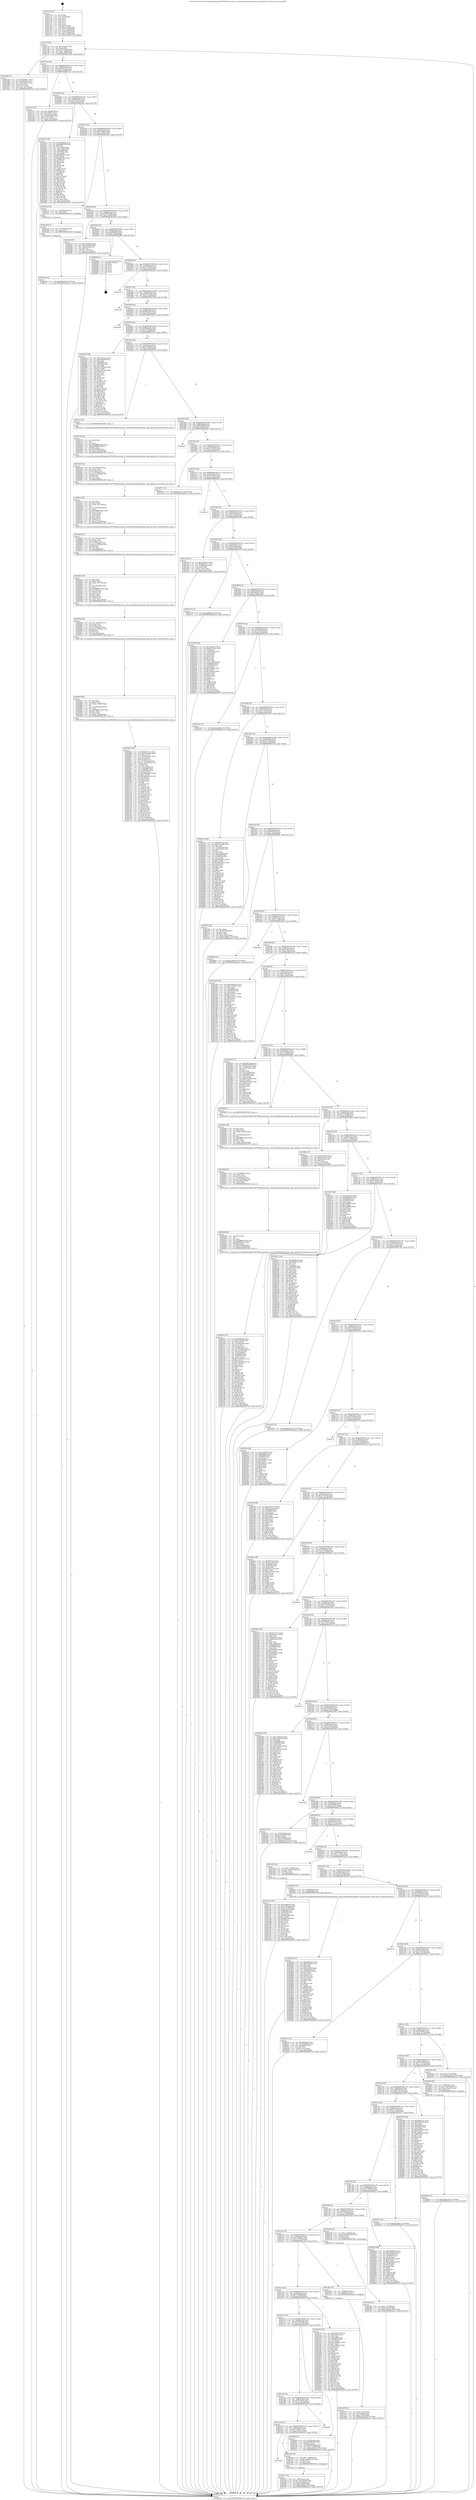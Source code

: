 digraph "0x4017a0" {
  label = "0x4017a0 (/mnt/c/Users/mathe/Desktop/tcc/POCII/binaries/extr_swayswaydesktopxwayland.c_get_geometry_Final-ollvm.out::main(0))"
  labelloc = "t"
  node[shape=record]

  Entry [label="",width=0.3,height=0.3,shape=circle,fillcolor=black,style=filled]
  "0x4017cf" [label="{
     0x4017cf [26]\l
     | [instrs]\l
     &nbsp;&nbsp;0x4017cf \<+3\>: mov -0x7c(%rbp),%eax\l
     &nbsp;&nbsp;0x4017d2 \<+2\>: mov %eax,%ecx\l
     &nbsp;&nbsp;0x4017d4 \<+6\>: sub $0x81432c6f,%ecx\l
     &nbsp;&nbsp;0x4017da \<+3\>: mov %eax,-0x80(%rbp)\l
     &nbsp;&nbsp;0x4017dd \<+6\>: mov %ecx,-0x84(%rbp)\l
     &nbsp;&nbsp;0x4017e3 \<+6\>: je 0000000000401d8e \<main+0x5ee\>\l
  }"]
  "0x401d8e" [label="{
     0x401d8e [27]\l
     | [instrs]\l
     &nbsp;&nbsp;0x401d8e \<+5\>: mov $0x3fd56011,%eax\l
     &nbsp;&nbsp;0x401d93 \<+5\>: mov $0xe7bf3ab,%ecx\l
     &nbsp;&nbsp;0x401d98 \<+3\>: mov -0x34(%rbp),%edx\l
     &nbsp;&nbsp;0x401d9b \<+3\>: cmp $0x0,%edx\l
     &nbsp;&nbsp;0x401d9e \<+3\>: cmove %ecx,%eax\l
     &nbsp;&nbsp;0x401da1 \<+3\>: mov %eax,-0x7c(%rbp)\l
     &nbsp;&nbsp;0x401da4 \<+5\>: jmp 0000000000402e19 \<main+0x1679\>\l
  }"]
  "0x4017e9" [label="{
     0x4017e9 [25]\l
     | [instrs]\l
     &nbsp;&nbsp;0x4017e9 \<+5\>: jmp 00000000004017ee \<main+0x4e\>\l
     &nbsp;&nbsp;0x4017ee \<+3\>: mov -0x80(%rbp),%eax\l
     &nbsp;&nbsp;0x4017f1 \<+5\>: sub $0x81ef337e,%eax\l
     &nbsp;&nbsp;0x4017f6 \<+6\>: mov %eax,-0x88(%rbp)\l
     &nbsp;&nbsp;0x4017fc \<+6\>: je 0000000000401ec5 \<main+0x725\>\l
  }"]
  Exit [label="",width=0.3,height=0.3,shape=circle,fillcolor=black,style=filled,peripheries=2]
  "0x401ec5" [label="{
     0x401ec5 [27]\l
     | [instrs]\l
     &nbsp;&nbsp;0x401ec5 \<+5\>: mov $0x77bbfdd4,%eax\l
     &nbsp;&nbsp;0x401eca \<+5\>: mov $0x7eaf8f7e,%ecx\l
     &nbsp;&nbsp;0x401ecf \<+3\>: mov -0x5c(%rbp),%edx\l
     &nbsp;&nbsp;0x401ed2 \<+3\>: cmp -0x50(%rbp),%edx\l
     &nbsp;&nbsp;0x401ed5 \<+3\>: cmovl %ecx,%eax\l
     &nbsp;&nbsp;0x401ed8 \<+3\>: mov %eax,-0x7c(%rbp)\l
     &nbsp;&nbsp;0x401edb \<+5\>: jmp 0000000000402e19 \<main+0x1679\>\l
  }"]
  "0x401802" [label="{
     0x401802 [25]\l
     | [instrs]\l
     &nbsp;&nbsp;0x401802 \<+5\>: jmp 0000000000401807 \<main+0x67\>\l
     &nbsp;&nbsp;0x401807 \<+3\>: mov -0x80(%rbp),%eax\l
     &nbsp;&nbsp;0x40180a \<+5\>: sub $0x86458e1b,%eax\l
     &nbsp;&nbsp;0x40180f \<+6\>: mov %eax,-0x8c(%rbp)\l
     &nbsp;&nbsp;0x401815 \<+6\>: je 0000000000402af2 \<main+0x1352\>\l
  }"]
  "0x402a30" [label="{
     0x402a30 [12]\l
     | [instrs]\l
     &nbsp;&nbsp;0x402a30 \<+7\>: movl $0x5ff4a6f5,-0x7c(%rbp)\l
     &nbsp;&nbsp;0x402a37 \<+5\>: jmp 0000000000402e19 \<main+0x1679\>\l
  }"]
  "0x402af2" [label="{
     0x402af2 [150]\l
     | [instrs]\l
     &nbsp;&nbsp;0x402af2 \<+5\>: mov $0x59080eba,%eax\l
     &nbsp;&nbsp;0x402af7 \<+5\>: mov $0xb68b505d,%ecx\l
     &nbsp;&nbsp;0x402afc \<+2\>: mov $0x1,%dl\l
     &nbsp;&nbsp;0x402afe \<+3\>: mov -0x3c(%rbp),%esi\l
     &nbsp;&nbsp;0x402b01 \<+3\>: mov %esi,-0x2c(%rbp)\l
     &nbsp;&nbsp;0x402b04 \<+7\>: mov 0x405068,%esi\l
     &nbsp;&nbsp;0x402b0b \<+7\>: mov 0x405054,%edi\l
     &nbsp;&nbsp;0x402b12 \<+3\>: mov %esi,%r8d\l
     &nbsp;&nbsp;0x402b15 \<+7\>: add $0x8f8f7df3,%r8d\l
     &nbsp;&nbsp;0x402b1c \<+4\>: sub $0x1,%r8d\l
     &nbsp;&nbsp;0x402b20 \<+7\>: sub $0x8f8f7df3,%r8d\l
     &nbsp;&nbsp;0x402b27 \<+4\>: imul %r8d,%esi\l
     &nbsp;&nbsp;0x402b2b \<+3\>: and $0x1,%esi\l
     &nbsp;&nbsp;0x402b2e \<+3\>: cmp $0x0,%esi\l
     &nbsp;&nbsp;0x402b31 \<+4\>: sete %r9b\l
     &nbsp;&nbsp;0x402b35 \<+3\>: cmp $0xa,%edi\l
     &nbsp;&nbsp;0x402b38 \<+4\>: setl %r10b\l
     &nbsp;&nbsp;0x402b3c \<+3\>: mov %r9b,%r11b\l
     &nbsp;&nbsp;0x402b3f \<+4\>: xor $0xff,%r11b\l
     &nbsp;&nbsp;0x402b43 \<+3\>: mov %r10b,%bl\l
     &nbsp;&nbsp;0x402b46 \<+3\>: xor $0xff,%bl\l
     &nbsp;&nbsp;0x402b49 \<+3\>: xor $0x0,%dl\l
     &nbsp;&nbsp;0x402b4c \<+3\>: mov %r11b,%r14b\l
     &nbsp;&nbsp;0x402b4f \<+4\>: and $0x0,%r14b\l
     &nbsp;&nbsp;0x402b53 \<+3\>: and %dl,%r9b\l
     &nbsp;&nbsp;0x402b56 \<+3\>: mov %bl,%r15b\l
     &nbsp;&nbsp;0x402b59 \<+4\>: and $0x0,%r15b\l
     &nbsp;&nbsp;0x402b5d \<+3\>: and %dl,%r10b\l
     &nbsp;&nbsp;0x402b60 \<+3\>: or %r9b,%r14b\l
     &nbsp;&nbsp;0x402b63 \<+3\>: or %r10b,%r15b\l
     &nbsp;&nbsp;0x402b66 \<+3\>: xor %r15b,%r14b\l
     &nbsp;&nbsp;0x402b69 \<+3\>: or %bl,%r11b\l
     &nbsp;&nbsp;0x402b6c \<+4\>: xor $0xff,%r11b\l
     &nbsp;&nbsp;0x402b70 \<+3\>: or $0x0,%dl\l
     &nbsp;&nbsp;0x402b73 \<+3\>: and %dl,%r11b\l
     &nbsp;&nbsp;0x402b76 \<+3\>: or %r11b,%r14b\l
     &nbsp;&nbsp;0x402b79 \<+4\>: test $0x1,%r14b\l
     &nbsp;&nbsp;0x402b7d \<+3\>: cmovne %ecx,%eax\l
     &nbsp;&nbsp;0x402b80 \<+3\>: mov %eax,-0x7c(%rbp)\l
     &nbsp;&nbsp;0x402b83 \<+5\>: jmp 0000000000402e19 \<main+0x1679\>\l
  }"]
  "0x40181b" [label="{
     0x40181b [25]\l
     | [instrs]\l
     &nbsp;&nbsp;0x40181b \<+5\>: jmp 0000000000401820 \<main+0x80\>\l
     &nbsp;&nbsp;0x401820 \<+3\>: mov -0x80(%rbp),%eax\l
     &nbsp;&nbsp;0x401823 \<+5\>: sub $0x91a9207a,%eax\l
     &nbsp;&nbsp;0x401828 \<+6\>: mov %eax,-0x90(%rbp)\l
     &nbsp;&nbsp;0x40182e \<+6\>: je 0000000000402a18 \<main+0x1278\>\l
  }"]
  "0x402a24" [label="{
     0x402a24 [12]\l
     | [instrs]\l
     &nbsp;&nbsp;0x402a24 \<+4\>: mov -0x70(%rbp),%rax\l
     &nbsp;&nbsp;0x402a28 \<+3\>: mov %rax,%rdi\l
     &nbsp;&nbsp;0x402a2b \<+5\>: call 0000000000401030 \<free@plt\>\l
     | [calls]\l
     &nbsp;&nbsp;0x401030 \{1\} (unknown)\l
  }"]
  "0x402a18" [label="{
     0x402a18 [12]\l
     | [instrs]\l
     &nbsp;&nbsp;0x402a18 \<+4\>: mov -0x58(%rbp),%rax\l
     &nbsp;&nbsp;0x402a1c \<+3\>: mov %rax,%rdi\l
     &nbsp;&nbsp;0x402a1f \<+5\>: call 0000000000401030 \<free@plt\>\l
     | [calls]\l
     &nbsp;&nbsp;0x401030 \{1\} (unknown)\l
  }"]
  "0x401834" [label="{
     0x401834 [25]\l
     | [instrs]\l
     &nbsp;&nbsp;0x401834 \<+5\>: jmp 0000000000401839 \<main+0x99\>\l
     &nbsp;&nbsp;0x401839 \<+3\>: mov -0x80(%rbp),%eax\l
     &nbsp;&nbsp;0x40183c \<+5\>: sub $0x96763395,%eax\l
     &nbsp;&nbsp;0x401841 \<+6\>: mov %eax,-0x94(%rbp)\l
     &nbsp;&nbsp;0x401847 \<+6\>: je 00000000004024c8 \<main+0xd28\>\l
  }"]
  "0x4029ed" [label="{
     0x4029ed [12]\l
     | [instrs]\l
     &nbsp;&nbsp;0x4029ed \<+7\>: movl $0x7a84ac99,-0x7c(%rbp)\l
     &nbsp;&nbsp;0x4029f4 \<+5\>: jmp 0000000000402e19 \<main+0x1679\>\l
  }"]
  "0x4024c8" [label="{
     0x4024c8 [27]\l
     | [instrs]\l
     &nbsp;&nbsp;0x4024c8 \<+5\>: mov $0x63346c4a,%eax\l
     &nbsp;&nbsp;0x4024cd \<+5\>: mov $0xc9459bed,%ecx\l
     &nbsp;&nbsp;0x4024d2 \<+3\>: mov -0x2e(%rbp),%dl\l
     &nbsp;&nbsp;0x4024d5 \<+3\>: test $0x1,%dl\l
     &nbsp;&nbsp;0x4024d8 \<+3\>: cmovne %ecx,%eax\l
     &nbsp;&nbsp;0x4024db \<+3\>: mov %eax,-0x7c(%rbp)\l
     &nbsp;&nbsp;0x4024de \<+5\>: jmp 0000000000402e19 \<main+0x1679\>\l
  }"]
  "0x40184d" [label="{
     0x40184d [25]\l
     | [instrs]\l
     &nbsp;&nbsp;0x40184d \<+5\>: jmp 0000000000401852 \<main+0xb2\>\l
     &nbsp;&nbsp;0x401852 \<+3\>: mov -0x80(%rbp),%eax\l
     &nbsp;&nbsp;0x401855 \<+5\>: sub $0xb68b505d,%eax\l
     &nbsp;&nbsp;0x40185a \<+6\>: mov %eax,-0x98(%rbp)\l
     &nbsp;&nbsp;0x401860 \<+6\>: je 0000000000402b88 \<main+0x13e8\>\l
  }"]
  "0x402823" [label="{
     0x402823 [147]\l
     | [instrs]\l
     &nbsp;&nbsp;0x402823 \<+5\>: mov $0xc882e371,%eax\l
     &nbsp;&nbsp;0x402828 \<+5\>: mov $0xb5b0369,%ecx\l
     &nbsp;&nbsp;0x40282d \<+2\>: mov $0x1,%dl\l
     &nbsp;&nbsp;0x40282f \<+3\>: xor %r8d,%r8d\l
     &nbsp;&nbsp;0x402832 \<+7\>: movl $0x0,-0x78(%rbp)\l
     &nbsp;&nbsp;0x402839 \<+8\>: mov 0x405068,%r9d\l
     &nbsp;&nbsp;0x402841 \<+8\>: mov 0x405054,%r10d\l
     &nbsp;&nbsp;0x402849 \<+4\>: sub $0x1,%r8d\l
     &nbsp;&nbsp;0x40284d \<+3\>: mov %r9d,%r11d\l
     &nbsp;&nbsp;0x402850 \<+3\>: add %r8d,%r11d\l
     &nbsp;&nbsp;0x402853 \<+4\>: imul %r11d,%r9d\l
     &nbsp;&nbsp;0x402857 \<+4\>: and $0x1,%r9d\l
     &nbsp;&nbsp;0x40285b \<+4\>: cmp $0x0,%r9d\l
     &nbsp;&nbsp;0x40285f \<+3\>: sete %bl\l
     &nbsp;&nbsp;0x402862 \<+4\>: cmp $0xa,%r10d\l
     &nbsp;&nbsp;0x402866 \<+4\>: setl %r14b\l
     &nbsp;&nbsp;0x40286a \<+3\>: mov %bl,%r15b\l
     &nbsp;&nbsp;0x40286d \<+4\>: xor $0xff,%r15b\l
     &nbsp;&nbsp;0x402871 \<+3\>: mov %r14b,%r12b\l
     &nbsp;&nbsp;0x402874 \<+4\>: xor $0xff,%r12b\l
     &nbsp;&nbsp;0x402878 \<+3\>: xor $0x0,%dl\l
     &nbsp;&nbsp;0x40287b \<+3\>: mov %r15b,%r13b\l
     &nbsp;&nbsp;0x40287e \<+4\>: and $0x0,%r13b\l
     &nbsp;&nbsp;0x402882 \<+2\>: and %dl,%bl\l
     &nbsp;&nbsp;0x402884 \<+3\>: mov %r12b,%sil\l
     &nbsp;&nbsp;0x402887 \<+4\>: and $0x0,%sil\l
     &nbsp;&nbsp;0x40288b \<+3\>: and %dl,%r14b\l
     &nbsp;&nbsp;0x40288e \<+3\>: or %bl,%r13b\l
     &nbsp;&nbsp;0x402891 \<+3\>: or %r14b,%sil\l
     &nbsp;&nbsp;0x402894 \<+3\>: xor %sil,%r13b\l
     &nbsp;&nbsp;0x402897 \<+3\>: or %r12b,%r15b\l
     &nbsp;&nbsp;0x40289a \<+4\>: xor $0xff,%r15b\l
     &nbsp;&nbsp;0x40289e \<+3\>: or $0x0,%dl\l
     &nbsp;&nbsp;0x4028a1 \<+3\>: and %dl,%r15b\l
     &nbsp;&nbsp;0x4028a4 \<+3\>: or %r15b,%r13b\l
     &nbsp;&nbsp;0x4028a7 \<+4\>: test $0x1,%r13b\l
     &nbsp;&nbsp;0x4028ab \<+3\>: cmovne %ecx,%eax\l
     &nbsp;&nbsp;0x4028ae \<+3\>: mov %eax,-0x7c(%rbp)\l
     &nbsp;&nbsp;0x4028b1 \<+5\>: jmp 0000000000402e19 \<main+0x1679\>\l
  }"]
  "0x402b88" [label="{
     0x402b88 [21]\l
     | [instrs]\l
     &nbsp;&nbsp;0x402b88 \<+3\>: mov -0x2c(%rbp),%eax\l
     &nbsp;&nbsp;0x402b8b \<+7\>: add $0x178,%rsp\l
     &nbsp;&nbsp;0x402b92 \<+1\>: pop %rbx\l
     &nbsp;&nbsp;0x402b93 \<+2\>: pop %r12\l
     &nbsp;&nbsp;0x402b95 \<+2\>: pop %r13\l
     &nbsp;&nbsp;0x402b97 \<+2\>: pop %r14\l
     &nbsp;&nbsp;0x402b99 \<+2\>: pop %r15\l
     &nbsp;&nbsp;0x402b9b \<+1\>: pop %rbp\l
     &nbsp;&nbsp;0x402b9c \<+1\>: ret\l
  }"]
  "0x401866" [label="{
     0x401866 [25]\l
     | [instrs]\l
     &nbsp;&nbsp;0x401866 \<+5\>: jmp 000000000040186b \<main+0xcb\>\l
     &nbsp;&nbsp;0x40186b \<+3\>: mov -0x80(%rbp),%eax\l
     &nbsp;&nbsp;0x40186e \<+5\>: sub $0xc1b697a4,%eax\l
     &nbsp;&nbsp;0x401873 \<+6\>: mov %eax,-0x9c(%rbp)\l
     &nbsp;&nbsp;0x401879 \<+6\>: je 0000000000402c93 \<main+0x14f3\>\l
  }"]
  "0x4026ad" [label="{
     0x4026ad [180]\l
     | [instrs]\l
     &nbsp;&nbsp;0x4026ad \<+5\>: mov $0x4b417ca7,%ecx\l
     &nbsp;&nbsp;0x4026b2 \<+5\>: mov $0xd7d183d3,%edx\l
     &nbsp;&nbsp;0x4026b7 \<+3\>: mov $0x1,%r11b\l
     &nbsp;&nbsp;0x4026ba \<+7\>: mov -0x184(%rbp),%r9d\l
     &nbsp;&nbsp;0x4026c1 \<+4\>: imul %eax,%r9d\l
     &nbsp;&nbsp;0x4026c5 \<+3\>: movslq %r9d,%rsi\l
     &nbsp;&nbsp;0x4026c8 \<+4\>: mov -0x70(%rbp),%rdi\l
     &nbsp;&nbsp;0x4026cc \<+4\>: movslq -0x74(%rbp),%r8\l
     &nbsp;&nbsp;0x4026d0 \<+4\>: shl $0x5,%r8\l
     &nbsp;&nbsp;0x4026d4 \<+3\>: add %r8,%rdi\l
     &nbsp;&nbsp;0x4026d7 \<+4\>: mov %rsi,0x18(%rdi)\l
     &nbsp;&nbsp;0x4026db \<+7\>: mov 0x405068,%eax\l
     &nbsp;&nbsp;0x4026e2 \<+8\>: mov 0x405054,%r9d\l
     &nbsp;&nbsp;0x4026ea \<+3\>: mov %eax,%r10d\l
     &nbsp;&nbsp;0x4026ed \<+7\>: sub $0x18de25dc,%r10d\l
     &nbsp;&nbsp;0x4026f4 \<+4\>: sub $0x1,%r10d\l
     &nbsp;&nbsp;0x4026f8 \<+7\>: add $0x18de25dc,%r10d\l
     &nbsp;&nbsp;0x4026ff \<+4\>: imul %r10d,%eax\l
     &nbsp;&nbsp;0x402703 \<+3\>: and $0x1,%eax\l
     &nbsp;&nbsp;0x402706 \<+3\>: cmp $0x0,%eax\l
     &nbsp;&nbsp;0x402709 \<+3\>: sete %bl\l
     &nbsp;&nbsp;0x40270c \<+4\>: cmp $0xa,%r9d\l
     &nbsp;&nbsp;0x402710 \<+4\>: setl %r14b\l
     &nbsp;&nbsp;0x402714 \<+3\>: mov %bl,%r15b\l
     &nbsp;&nbsp;0x402717 \<+4\>: xor $0xff,%r15b\l
     &nbsp;&nbsp;0x40271b \<+3\>: mov %r14b,%r12b\l
     &nbsp;&nbsp;0x40271e \<+4\>: xor $0xff,%r12b\l
     &nbsp;&nbsp;0x402722 \<+4\>: xor $0x1,%r11b\l
     &nbsp;&nbsp;0x402726 \<+3\>: mov %r15b,%r13b\l
     &nbsp;&nbsp;0x402729 \<+4\>: and $0xff,%r13b\l
     &nbsp;&nbsp;0x40272d \<+3\>: and %r11b,%bl\l
     &nbsp;&nbsp;0x402730 \<+3\>: mov %r12b,%al\l
     &nbsp;&nbsp;0x402733 \<+2\>: and $0xff,%al\l
     &nbsp;&nbsp;0x402735 \<+3\>: and %r11b,%r14b\l
     &nbsp;&nbsp;0x402738 \<+3\>: or %bl,%r13b\l
     &nbsp;&nbsp;0x40273b \<+3\>: or %r14b,%al\l
     &nbsp;&nbsp;0x40273e \<+3\>: xor %al,%r13b\l
     &nbsp;&nbsp;0x402741 \<+3\>: or %r12b,%r15b\l
     &nbsp;&nbsp;0x402744 \<+4\>: xor $0xff,%r15b\l
     &nbsp;&nbsp;0x402748 \<+4\>: or $0x1,%r11b\l
     &nbsp;&nbsp;0x40274c \<+3\>: and %r11b,%r15b\l
     &nbsp;&nbsp;0x40274f \<+3\>: or %r15b,%r13b\l
     &nbsp;&nbsp;0x402752 \<+4\>: test $0x1,%r13b\l
     &nbsp;&nbsp;0x402756 \<+3\>: cmovne %edx,%ecx\l
     &nbsp;&nbsp;0x402759 \<+3\>: mov %ecx,-0x7c(%rbp)\l
     &nbsp;&nbsp;0x40275c \<+5\>: jmp 0000000000402e19 \<main+0x1679\>\l
  }"]
  "0x402c93" [label="{
     0x402c93\l
  }", style=dashed]
  "0x40187f" [label="{
     0x40187f [25]\l
     | [instrs]\l
     &nbsp;&nbsp;0x40187f \<+5\>: jmp 0000000000401884 \<main+0xe4\>\l
     &nbsp;&nbsp;0x401884 \<+3\>: mov -0x80(%rbp),%eax\l
     &nbsp;&nbsp;0x401887 \<+5\>: sub $0xc5631a00,%eax\l
     &nbsp;&nbsp;0x40188c \<+6\>: mov %eax,-0xa0(%rbp)\l
     &nbsp;&nbsp;0x401892 \<+6\>: je 0000000000402c9f \<main+0x14ff\>\l
  }"]
  "0x40267f" [label="{
     0x40267f [46]\l
     | [instrs]\l
     &nbsp;&nbsp;0x40267f \<+2\>: xor %ecx,%ecx\l
     &nbsp;&nbsp;0x402681 \<+5\>: mov $0x2,%edx\l
     &nbsp;&nbsp;0x402686 \<+6\>: mov %edx,-0x180(%rbp)\l
     &nbsp;&nbsp;0x40268c \<+1\>: cltd\l
     &nbsp;&nbsp;0x40268d \<+7\>: mov -0x180(%rbp),%r9d\l
     &nbsp;&nbsp;0x402694 \<+3\>: idiv %r9d\l
     &nbsp;&nbsp;0x402697 \<+6\>: imul $0xfffffffe,%edx,%edx\l
     &nbsp;&nbsp;0x40269d \<+3\>: sub $0x1,%ecx\l
     &nbsp;&nbsp;0x4026a0 \<+2\>: sub %ecx,%edx\l
     &nbsp;&nbsp;0x4026a2 \<+6\>: mov %edx,-0x184(%rbp)\l
     &nbsp;&nbsp;0x4026a8 \<+5\>: call 0000000000401160 \<next_i\>\l
     | [calls]\l
     &nbsp;&nbsp;0x401160 \{1\} (/mnt/c/Users/mathe/Desktop/tcc/POCII/binaries/extr_swayswaydesktopxwayland.c_get_geometry_Final-ollvm.out::next_i)\l
  }"]
  "0x402c9f" [label="{
     0x402c9f\l
  }", style=dashed]
  "0x401898" [label="{
     0x401898 [25]\l
     | [instrs]\l
     &nbsp;&nbsp;0x401898 \<+5\>: jmp 000000000040189d \<main+0xfd\>\l
     &nbsp;&nbsp;0x40189d \<+3\>: mov -0x80(%rbp),%eax\l
     &nbsp;&nbsp;0x4018a0 \<+5\>: sub $0xc882e371,%eax\l
     &nbsp;&nbsp;0x4018a5 \<+6\>: mov %eax,-0xa4(%rbp)\l
     &nbsp;&nbsp;0x4018ab \<+6\>: je 0000000000402de6 \<main+0x1646\>\l
  }"]
  "0x40265b" [label="{
     0x40265b [36]\l
     | [instrs]\l
     &nbsp;&nbsp;0x40265b \<+6\>: mov -0x17c(%rbp),%ecx\l
     &nbsp;&nbsp;0x402661 \<+3\>: imul %eax,%ecx\l
     &nbsp;&nbsp;0x402664 \<+3\>: movslq %ecx,%rsi\l
     &nbsp;&nbsp;0x402667 \<+4\>: mov -0x70(%rbp),%rdi\l
     &nbsp;&nbsp;0x40266b \<+4\>: movslq -0x74(%rbp),%r8\l
     &nbsp;&nbsp;0x40266f \<+4\>: shl $0x5,%r8\l
     &nbsp;&nbsp;0x402673 \<+3\>: add %r8,%rdi\l
     &nbsp;&nbsp;0x402676 \<+4\>: mov %rsi,0x10(%rdi)\l
     &nbsp;&nbsp;0x40267a \<+5\>: call 0000000000401160 \<next_i\>\l
     | [calls]\l
     &nbsp;&nbsp;0x401160 \{1\} (/mnt/c/Users/mathe/Desktop/tcc/POCII/binaries/extr_swayswaydesktopxwayland.c_get_geometry_Final-ollvm.out::next_i)\l
  }"]
  "0x402de6" [label="{
     0x402de6\l
  }", style=dashed]
  "0x4018b1" [label="{
     0x4018b1 [25]\l
     | [instrs]\l
     &nbsp;&nbsp;0x4018b1 \<+5\>: jmp 00000000004018b6 \<main+0x116\>\l
     &nbsp;&nbsp;0x4018b6 \<+3\>: mov -0x80(%rbp),%eax\l
     &nbsp;&nbsp;0x4018b9 \<+5\>: sub $0xc9459bed,%eax\l
     &nbsp;&nbsp;0x4018be \<+6\>: mov %eax,-0xa8(%rbp)\l
     &nbsp;&nbsp;0x4018c4 \<+6\>: je 00000000004024e3 \<main+0xd43\>\l
  }"]
  "0x402621" [label="{
     0x402621 [58]\l
     | [instrs]\l
     &nbsp;&nbsp;0x402621 \<+2\>: xor %ecx,%ecx\l
     &nbsp;&nbsp;0x402623 \<+5\>: mov $0x2,%edx\l
     &nbsp;&nbsp;0x402628 \<+6\>: mov %edx,-0x178(%rbp)\l
     &nbsp;&nbsp;0x40262e \<+1\>: cltd\l
     &nbsp;&nbsp;0x40262f \<+7\>: mov -0x178(%rbp),%r9d\l
     &nbsp;&nbsp;0x402636 \<+3\>: idiv %r9d\l
     &nbsp;&nbsp;0x402639 \<+6\>: imul $0xfffffffe,%edx,%edx\l
     &nbsp;&nbsp;0x40263f \<+3\>: mov %ecx,%r10d\l
     &nbsp;&nbsp;0x402642 \<+3\>: sub %edx,%r10d\l
     &nbsp;&nbsp;0x402645 \<+2\>: mov %ecx,%edx\l
     &nbsp;&nbsp;0x402647 \<+3\>: sub $0x1,%edx\l
     &nbsp;&nbsp;0x40264a \<+3\>: add %edx,%r10d\l
     &nbsp;&nbsp;0x40264d \<+3\>: sub %r10d,%ecx\l
     &nbsp;&nbsp;0x402650 \<+6\>: mov %ecx,-0x17c(%rbp)\l
     &nbsp;&nbsp;0x402656 \<+5\>: call 0000000000401160 \<next_i\>\l
     | [calls]\l
     &nbsp;&nbsp;0x401160 \{1\} (/mnt/c/Users/mathe/Desktop/tcc/POCII/binaries/extr_swayswaydesktopxwayland.c_get_geometry_Final-ollvm.out::next_i)\l
  }"]
  "0x4024e3" [label="{
     0x4024e3 [144]\l
     | [instrs]\l
     &nbsp;&nbsp;0x4024e3 \<+5\>: mov $0x4b417ca7,%eax\l
     &nbsp;&nbsp;0x4024e8 \<+5\>: mov $0xcc99449f,%ecx\l
     &nbsp;&nbsp;0x4024ed \<+2\>: mov $0x1,%dl\l
     &nbsp;&nbsp;0x4024ef \<+7\>: mov 0x405068,%esi\l
     &nbsp;&nbsp;0x4024f6 \<+7\>: mov 0x405054,%edi\l
     &nbsp;&nbsp;0x4024fd \<+3\>: mov %esi,%r8d\l
     &nbsp;&nbsp;0x402500 \<+7\>: add $0xa7361ec4,%r8d\l
     &nbsp;&nbsp;0x402507 \<+4\>: sub $0x1,%r8d\l
     &nbsp;&nbsp;0x40250b \<+7\>: sub $0xa7361ec4,%r8d\l
     &nbsp;&nbsp;0x402512 \<+4\>: imul %r8d,%esi\l
     &nbsp;&nbsp;0x402516 \<+3\>: and $0x1,%esi\l
     &nbsp;&nbsp;0x402519 \<+3\>: cmp $0x0,%esi\l
     &nbsp;&nbsp;0x40251c \<+4\>: sete %r9b\l
     &nbsp;&nbsp;0x402520 \<+3\>: cmp $0xa,%edi\l
     &nbsp;&nbsp;0x402523 \<+4\>: setl %r10b\l
     &nbsp;&nbsp;0x402527 \<+3\>: mov %r9b,%r11b\l
     &nbsp;&nbsp;0x40252a \<+4\>: xor $0xff,%r11b\l
     &nbsp;&nbsp;0x40252e \<+3\>: mov %r10b,%bl\l
     &nbsp;&nbsp;0x402531 \<+3\>: xor $0xff,%bl\l
     &nbsp;&nbsp;0x402534 \<+3\>: xor $0x1,%dl\l
     &nbsp;&nbsp;0x402537 \<+3\>: mov %r11b,%r14b\l
     &nbsp;&nbsp;0x40253a \<+4\>: and $0xff,%r14b\l
     &nbsp;&nbsp;0x40253e \<+3\>: and %dl,%r9b\l
     &nbsp;&nbsp;0x402541 \<+3\>: mov %bl,%r15b\l
     &nbsp;&nbsp;0x402544 \<+4\>: and $0xff,%r15b\l
     &nbsp;&nbsp;0x402548 \<+3\>: and %dl,%r10b\l
     &nbsp;&nbsp;0x40254b \<+3\>: or %r9b,%r14b\l
     &nbsp;&nbsp;0x40254e \<+3\>: or %r10b,%r15b\l
     &nbsp;&nbsp;0x402551 \<+3\>: xor %r15b,%r14b\l
     &nbsp;&nbsp;0x402554 \<+3\>: or %bl,%r11b\l
     &nbsp;&nbsp;0x402557 \<+4\>: xor $0xff,%r11b\l
     &nbsp;&nbsp;0x40255b \<+3\>: or $0x1,%dl\l
     &nbsp;&nbsp;0x40255e \<+3\>: and %dl,%r11b\l
     &nbsp;&nbsp;0x402561 \<+3\>: or %r11b,%r14b\l
     &nbsp;&nbsp;0x402564 \<+4\>: test $0x1,%r14b\l
     &nbsp;&nbsp;0x402568 \<+3\>: cmovne %ecx,%eax\l
     &nbsp;&nbsp;0x40256b \<+3\>: mov %eax,-0x7c(%rbp)\l
     &nbsp;&nbsp;0x40256e \<+5\>: jmp 0000000000402e19 \<main+0x1679\>\l
  }"]
  "0x4018ca" [label="{
     0x4018ca [25]\l
     | [instrs]\l
     &nbsp;&nbsp;0x4018ca \<+5\>: jmp 00000000004018cf \<main+0x12f\>\l
     &nbsp;&nbsp;0x4018cf \<+3\>: mov -0x80(%rbp),%eax\l
     &nbsp;&nbsp;0x4018d2 \<+5\>: sub $0xcc99449f,%eax\l
     &nbsp;&nbsp;0x4018d7 \<+6\>: mov %eax,-0xac(%rbp)\l
     &nbsp;&nbsp;0x4018dd \<+6\>: je 0000000000402573 \<main+0xdd3\>\l
  }"]
  "0x4025fd" [label="{
     0x4025fd [36]\l
     | [instrs]\l
     &nbsp;&nbsp;0x4025fd \<+6\>: mov -0x174(%rbp),%ecx\l
     &nbsp;&nbsp;0x402603 \<+3\>: imul %eax,%ecx\l
     &nbsp;&nbsp;0x402606 \<+3\>: movslq %ecx,%rsi\l
     &nbsp;&nbsp;0x402609 \<+4\>: mov -0x70(%rbp),%rdi\l
     &nbsp;&nbsp;0x40260d \<+4\>: movslq -0x74(%rbp),%r8\l
     &nbsp;&nbsp;0x402611 \<+4\>: shl $0x5,%r8\l
     &nbsp;&nbsp;0x402615 \<+3\>: add %r8,%rdi\l
     &nbsp;&nbsp;0x402618 \<+4\>: mov %rsi,0x8(%rdi)\l
     &nbsp;&nbsp;0x40261c \<+5\>: call 0000000000401160 \<next_i\>\l
     | [calls]\l
     &nbsp;&nbsp;0x401160 \{1\} (/mnt/c/Users/mathe/Desktop/tcc/POCII/binaries/extr_swayswaydesktopxwayland.c_get_geometry_Final-ollvm.out::next_i)\l
  }"]
  "0x402573" [label="{
     0x402573 [5]\l
     | [instrs]\l
     &nbsp;&nbsp;0x402573 \<+5\>: call 0000000000401160 \<next_i\>\l
     | [calls]\l
     &nbsp;&nbsp;0x401160 \{1\} (/mnt/c/Users/mathe/Desktop/tcc/POCII/binaries/extr_swayswaydesktopxwayland.c_get_geometry_Final-ollvm.out::next_i)\l
  }"]
  "0x4018e3" [label="{
     0x4018e3 [25]\l
     | [instrs]\l
     &nbsp;&nbsp;0x4018e3 \<+5\>: jmp 00000000004018e8 \<main+0x148\>\l
     &nbsp;&nbsp;0x4018e8 \<+3\>: mov -0x80(%rbp),%eax\l
     &nbsp;&nbsp;0x4018eb \<+5\>: sub $0xd6d64e5b,%eax\l
     &nbsp;&nbsp;0x4018f0 \<+6\>: mov %eax,-0xb0(%rbp)\l
     &nbsp;&nbsp;0x4018f6 \<+6\>: je 0000000000402bd7 \<main+0x1437\>\l
  }"]
  "0x4025c3" [label="{
     0x4025c3 [58]\l
     | [instrs]\l
     &nbsp;&nbsp;0x4025c3 \<+2\>: xor %ecx,%ecx\l
     &nbsp;&nbsp;0x4025c5 \<+5\>: mov $0x2,%edx\l
     &nbsp;&nbsp;0x4025ca \<+6\>: mov %edx,-0x170(%rbp)\l
     &nbsp;&nbsp;0x4025d0 \<+1\>: cltd\l
     &nbsp;&nbsp;0x4025d1 \<+7\>: mov -0x170(%rbp),%r9d\l
     &nbsp;&nbsp;0x4025d8 \<+3\>: idiv %r9d\l
     &nbsp;&nbsp;0x4025db \<+6\>: imul $0xfffffffe,%edx,%edx\l
     &nbsp;&nbsp;0x4025e1 \<+3\>: mov %ecx,%r10d\l
     &nbsp;&nbsp;0x4025e4 \<+3\>: sub %edx,%r10d\l
     &nbsp;&nbsp;0x4025e7 \<+2\>: mov %ecx,%edx\l
     &nbsp;&nbsp;0x4025e9 \<+3\>: sub $0x1,%edx\l
     &nbsp;&nbsp;0x4025ec \<+3\>: add %edx,%r10d\l
     &nbsp;&nbsp;0x4025ef \<+3\>: sub %r10d,%ecx\l
     &nbsp;&nbsp;0x4025f2 \<+6\>: mov %ecx,-0x174(%rbp)\l
     &nbsp;&nbsp;0x4025f8 \<+5\>: call 0000000000401160 \<next_i\>\l
     | [calls]\l
     &nbsp;&nbsp;0x401160 \{1\} (/mnt/c/Users/mathe/Desktop/tcc/POCII/binaries/extr_swayswaydesktopxwayland.c_get_geometry_Final-ollvm.out::next_i)\l
  }"]
  "0x402bd7" [label="{
     0x402bd7\l
  }", style=dashed]
  "0x4018fc" [label="{
     0x4018fc [25]\l
     | [instrs]\l
     &nbsp;&nbsp;0x4018fc \<+5\>: jmp 0000000000401901 \<main+0x161\>\l
     &nbsp;&nbsp;0x401901 \<+3\>: mov -0x80(%rbp),%eax\l
     &nbsp;&nbsp;0x401904 \<+5\>: sub $0xd7d183d3,%eax\l
     &nbsp;&nbsp;0x401909 \<+6\>: mov %eax,-0xb4(%rbp)\l
     &nbsp;&nbsp;0x40190f \<+6\>: je 0000000000402761 \<main+0xfc1\>\l
  }"]
  "0x4025a0" [label="{
     0x4025a0 [35]\l
     | [instrs]\l
     &nbsp;&nbsp;0x4025a0 \<+6\>: mov -0x16c(%rbp),%ecx\l
     &nbsp;&nbsp;0x4025a6 \<+3\>: imul %eax,%ecx\l
     &nbsp;&nbsp;0x4025a9 \<+3\>: movslq %ecx,%rsi\l
     &nbsp;&nbsp;0x4025ac \<+4\>: mov -0x70(%rbp),%rdi\l
     &nbsp;&nbsp;0x4025b0 \<+4\>: movslq -0x74(%rbp),%r8\l
     &nbsp;&nbsp;0x4025b4 \<+4\>: shl $0x5,%r8\l
     &nbsp;&nbsp;0x4025b8 \<+3\>: add %r8,%rdi\l
     &nbsp;&nbsp;0x4025bb \<+3\>: mov %rsi,(%rdi)\l
     &nbsp;&nbsp;0x4025be \<+5\>: call 0000000000401160 \<next_i\>\l
     | [calls]\l
     &nbsp;&nbsp;0x401160 \{1\} (/mnt/c/Users/mathe/Desktop/tcc/POCII/binaries/extr_swayswaydesktopxwayland.c_get_geometry_Final-ollvm.out::next_i)\l
  }"]
  "0x402761" [label="{
     0x402761 [12]\l
     | [instrs]\l
     &nbsp;&nbsp;0x402761 \<+7\>: movl $0x8a3b778,-0x7c(%rbp)\l
     &nbsp;&nbsp;0x402768 \<+5\>: jmp 0000000000402e19 \<main+0x1679\>\l
  }"]
  "0x401915" [label="{
     0x401915 [25]\l
     | [instrs]\l
     &nbsp;&nbsp;0x401915 \<+5\>: jmp 000000000040191a \<main+0x17a\>\l
     &nbsp;&nbsp;0x40191a \<+3\>: mov -0x80(%rbp),%eax\l
     &nbsp;&nbsp;0x40191d \<+5\>: sub $0xeb51477a,%eax\l
     &nbsp;&nbsp;0x401922 \<+6\>: mov %eax,-0xb8(%rbp)\l
     &nbsp;&nbsp;0x401928 \<+6\>: je 0000000000402bcb \<main+0x142b\>\l
  }"]
  "0x402578" [label="{
     0x402578 [40]\l
     | [instrs]\l
     &nbsp;&nbsp;0x402578 \<+5\>: mov $0x2,%ecx\l
     &nbsp;&nbsp;0x40257d \<+1\>: cltd\l
     &nbsp;&nbsp;0x40257e \<+2\>: idiv %ecx\l
     &nbsp;&nbsp;0x402580 \<+6\>: imul $0xfffffffe,%edx,%ecx\l
     &nbsp;&nbsp;0x402586 \<+6\>: add $0xd03bef3f,%ecx\l
     &nbsp;&nbsp;0x40258c \<+3\>: add $0x1,%ecx\l
     &nbsp;&nbsp;0x40258f \<+6\>: sub $0xd03bef3f,%ecx\l
     &nbsp;&nbsp;0x402595 \<+6\>: mov %ecx,-0x16c(%rbp)\l
     &nbsp;&nbsp;0x40259b \<+5\>: call 0000000000401160 \<next_i\>\l
     | [calls]\l
     &nbsp;&nbsp;0x401160 \{1\} (/mnt/c/Users/mathe/Desktop/tcc/POCII/binaries/extr_swayswaydesktopxwayland.c_get_geometry_Final-ollvm.out::next_i)\l
  }"]
  "0x402bcb" [label="{
     0x402bcb\l
  }", style=dashed]
  "0x40192e" [label="{
     0x40192e [25]\l
     | [instrs]\l
     &nbsp;&nbsp;0x40192e \<+5\>: jmp 0000000000401933 \<main+0x193\>\l
     &nbsp;&nbsp;0x401933 \<+3\>: mov -0x80(%rbp),%eax\l
     &nbsp;&nbsp;0x401936 \<+5\>: sub $0xee32bd43,%eax\l
     &nbsp;&nbsp;0x40193b \<+6\>: mov %eax,-0xbc(%rbp)\l
     &nbsp;&nbsp;0x401941 \<+6\>: je 0000000000401d39 \<main+0x599\>\l
  }"]
  "0x4023b2" [label="{
     0x4023b2 [23]\l
     | [instrs]\l
     &nbsp;&nbsp;0x4023b2 \<+4\>: mov %rax,-0x70(%rbp)\l
     &nbsp;&nbsp;0x4023b6 \<+7\>: movl $0x0,-0x74(%rbp)\l
     &nbsp;&nbsp;0x4023bd \<+7\>: movl $0x7a79f2bf,-0x7c(%rbp)\l
     &nbsp;&nbsp;0x4023c4 \<+5\>: jmp 0000000000402e19 \<main+0x1679\>\l
  }"]
  "0x401d39" [label="{
     0x401d39 [27]\l
     | [instrs]\l
     &nbsp;&nbsp;0x401d39 \<+5\>: mov $0x7a050a15,%eax\l
     &nbsp;&nbsp;0x401d3e \<+5\>: mov $0x482d671e,%ecx\l
     &nbsp;&nbsp;0x401d43 \<+3\>: mov -0x38(%rbp),%edx\l
     &nbsp;&nbsp;0x401d46 \<+3\>: cmp $0x2,%edx\l
     &nbsp;&nbsp;0x401d49 \<+3\>: cmovne %ecx,%eax\l
     &nbsp;&nbsp;0x401d4c \<+3\>: mov %eax,-0x7c(%rbp)\l
     &nbsp;&nbsp;0x401d4f \<+5\>: jmp 0000000000402e19 \<main+0x1679\>\l
  }"]
  "0x401947" [label="{
     0x401947 [25]\l
     | [instrs]\l
     &nbsp;&nbsp;0x401947 \<+5\>: jmp 000000000040194c \<main+0x1ac\>\l
     &nbsp;&nbsp;0x40194c \<+3\>: mov -0x80(%rbp),%eax\l
     &nbsp;&nbsp;0x40194f \<+5\>: sub $0xfbabd0fc,%eax\l
     &nbsp;&nbsp;0x401954 \<+6\>: mov %eax,-0xc0(%rbp)\l
     &nbsp;&nbsp;0x40195a \<+6\>: je 0000000000402370 \<main+0xbd0\>\l
  }"]
  "0x402e19" [label="{
     0x402e19 [5]\l
     | [instrs]\l
     &nbsp;&nbsp;0x402e19 \<+5\>: jmp 00000000004017cf \<main+0x2f\>\l
  }"]
  "0x4017a0" [label="{
     0x4017a0 [47]\l
     | [instrs]\l
     &nbsp;&nbsp;0x4017a0 \<+1\>: push %rbp\l
     &nbsp;&nbsp;0x4017a1 \<+3\>: mov %rsp,%rbp\l
     &nbsp;&nbsp;0x4017a4 \<+2\>: push %r15\l
     &nbsp;&nbsp;0x4017a6 \<+2\>: push %r14\l
     &nbsp;&nbsp;0x4017a8 \<+2\>: push %r13\l
     &nbsp;&nbsp;0x4017aa \<+2\>: push %r12\l
     &nbsp;&nbsp;0x4017ac \<+1\>: push %rbx\l
     &nbsp;&nbsp;0x4017ad \<+7\>: sub $0x178,%rsp\l
     &nbsp;&nbsp;0x4017b4 \<+7\>: movl $0x0,-0x3c(%rbp)\l
     &nbsp;&nbsp;0x4017bb \<+3\>: mov %edi,-0x40(%rbp)\l
     &nbsp;&nbsp;0x4017be \<+4\>: mov %rsi,-0x48(%rbp)\l
     &nbsp;&nbsp;0x4017c2 \<+3\>: mov -0x40(%rbp),%edi\l
     &nbsp;&nbsp;0x4017c5 \<+3\>: mov %edi,-0x38(%rbp)\l
     &nbsp;&nbsp;0x4017c8 \<+7\>: movl $0xee32bd43,-0x7c(%rbp)\l
  }"]
  "0x4020fe" [label="{
     0x4020fe [173]\l
     | [instrs]\l
     &nbsp;&nbsp;0x4020fe \<+5\>: mov $0xd6d64e5b,%ecx\l
     &nbsp;&nbsp;0x402103 \<+5\>: mov $0x1342f70,%edx\l
     &nbsp;&nbsp;0x402108 \<+3\>: mov $0x1,%r10b\l
     &nbsp;&nbsp;0x40210b \<+6\>: mov -0x168(%rbp),%esi\l
     &nbsp;&nbsp;0x402111 \<+3\>: imul %eax,%esi\l
     &nbsp;&nbsp;0x402114 \<+3\>: movslq %esi,%rdi\l
     &nbsp;&nbsp;0x402117 \<+4\>: mov -0x58(%rbp),%r8\l
     &nbsp;&nbsp;0x40211b \<+4\>: movslq -0x5c(%rbp),%r9\l
     &nbsp;&nbsp;0x40211f \<+4\>: mov (%r8,%r9,8),%r8\l
     &nbsp;&nbsp;0x402123 \<+4\>: mov %rdi,0x8(%r8)\l
     &nbsp;&nbsp;0x402127 \<+7\>: mov 0x405068,%eax\l
     &nbsp;&nbsp;0x40212e \<+7\>: mov 0x405054,%esi\l
     &nbsp;&nbsp;0x402135 \<+3\>: mov %eax,%r11d\l
     &nbsp;&nbsp;0x402138 \<+7\>: add $0x7aac9250,%r11d\l
     &nbsp;&nbsp;0x40213f \<+4\>: sub $0x1,%r11d\l
     &nbsp;&nbsp;0x402143 \<+7\>: sub $0x7aac9250,%r11d\l
     &nbsp;&nbsp;0x40214a \<+4\>: imul %r11d,%eax\l
     &nbsp;&nbsp;0x40214e \<+3\>: and $0x1,%eax\l
     &nbsp;&nbsp;0x402151 \<+3\>: cmp $0x0,%eax\l
     &nbsp;&nbsp;0x402154 \<+3\>: sete %bl\l
     &nbsp;&nbsp;0x402157 \<+3\>: cmp $0xa,%esi\l
     &nbsp;&nbsp;0x40215a \<+4\>: setl %r14b\l
     &nbsp;&nbsp;0x40215e \<+3\>: mov %bl,%r15b\l
     &nbsp;&nbsp;0x402161 \<+4\>: xor $0xff,%r15b\l
     &nbsp;&nbsp;0x402165 \<+3\>: mov %r14b,%r12b\l
     &nbsp;&nbsp;0x402168 \<+4\>: xor $0xff,%r12b\l
     &nbsp;&nbsp;0x40216c \<+4\>: xor $0x0,%r10b\l
     &nbsp;&nbsp;0x402170 \<+3\>: mov %r15b,%r13b\l
     &nbsp;&nbsp;0x402173 \<+4\>: and $0x0,%r13b\l
     &nbsp;&nbsp;0x402177 \<+3\>: and %r10b,%bl\l
     &nbsp;&nbsp;0x40217a \<+3\>: mov %r12b,%al\l
     &nbsp;&nbsp;0x40217d \<+2\>: and $0x0,%al\l
     &nbsp;&nbsp;0x40217f \<+3\>: and %r10b,%r14b\l
     &nbsp;&nbsp;0x402182 \<+3\>: or %bl,%r13b\l
     &nbsp;&nbsp;0x402185 \<+3\>: or %r14b,%al\l
     &nbsp;&nbsp;0x402188 \<+3\>: xor %al,%r13b\l
     &nbsp;&nbsp;0x40218b \<+3\>: or %r12b,%r15b\l
     &nbsp;&nbsp;0x40218e \<+4\>: xor $0xff,%r15b\l
     &nbsp;&nbsp;0x402192 \<+4\>: or $0x0,%r10b\l
     &nbsp;&nbsp;0x402196 \<+3\>: and %r10b,%r15b\l
     &nbsp;&nbsp;0x402199 \<+3\>: or %r15b,%r13b\l
     &nbsp;&nbsp;0x40219c \<+4\>: test $0x1,%r13b\l
     &nbsp;&nbsp;0x4021a0 \<+3\>: cmovne %edx,%ecx\l
     &nbsp;&nbsp;0x4021a3 \<+3\>: mov %ecx,-0x7c(%rbp)\l
     &nbsp;&nbsp;0x4021a6 \<+5\>: jmp 0000000000402e19 \<main+0x1679\>\l
  }"]
  "0x402370" [label="{
     0x402370 [12]\l
     | [instrs]\l
     &nbsp;&nbsp;0x402370 \<+7\>: movl $0x4a9ff7d0,-0x7c(%rbp)\l
     &nbsp;&nbsp;0x402377 \<+5\>: jmp 0000000000402e19 \<main+0x1679\>\l
  }"]
  "0x401960" [label="{
     0x401960 [25]\l
     | [instrs]\l
     &nbsp;&nbsp;0x401960 \<+5\>: jmp 0000000000401965 \<main+0x1c5\>\l
     &nbsp;&nbsp;0x401965 \<+3\>: mov -0x80(%rbp),%eax\l
     &nbsp;&nbsp;0x401968 \<+5\>: sub $0xfdc8eb61,%eax\l
     &nbsp;&nbsp;0x40196d \<+6\>: mov %eax,-0xc4(%rbp)\l
     &nbsp;&nbsp;0x401973 \<+6\>: je 000000000040220f \<main+0xa6f\>\l
  }"]
  "0x4020d6" [label="{
     0x4020d6 [40]\l
     | [instrs]\l
     &nbsp;&nbsp;0x4020d6 \<+5\>: mov $0x2,%ecx\l
     &nbsp;&nbsp;0x4020db \<+1\>: cltd\l
     &nbsp;&nbsp;0x4020dc \<+2\>: idiv %ecx\l
     &nbsp;&nbsp;0x4020de \<+6\>: imul $0xfffffffe,%edx,%ecx\l
     &nbsp;&nbsp;0x4020e4 \<+6\>: add $0xf20eb4d7,%ecx\l
     &nbsp;&nbsp;0x4020ea \<+3\>: add $0x1,%ecx\l
     &nbsp;&nbsp;0x4020ed \<+6\>: sub $0xf20eb4d7,%ecx\l
     &nbsp;&nbsp;0x4020f3 \<+6\>: mov %ecx,-0x168(%rbp)\l
     &nbsp;&nbsp;0x4020f9 \<+5\>: call 0000000000401160 \<next_i\>\l
     | [calls]\l
     &nbsp;&nbsp;0x401160 \{1\} (/mnt/c/Users/mathe/Desktop/tcc/POCII/binaries/extr_swayswaydesktopxwayland.c_get_geometry_Final-ollvm.out::next_i)\l
  }"]
  "0x40220f" [label="{
     0x40220f [109]\l
     | [instrs]\l
     &nbsp;&nbsp;0x40220f \<+5\>: mov $0x2e24e616,%eax\l
     &nbsp;&nbsp;0x402214 \<+5\>: mov $0x6a574caa,%ecx\l
     &nbsp;&nbsp;0x402219 \<+2\>: xor %edx,%edx\l
     &nbsp;&nbsp;0x40221b \<+3\>: mov -0x64(%rbp),%esi\l
     &nbsp;&nbsp;0x40221e \<+2\>: mov %edx,%edi\l
     &nbsp;&nbsp;0x402220 \<+2\>: sub %esi,%edi\l
     &nbsp;&nbsp;0x402222 \<+2\>: mov %edx,%esi\l
     &nbsp;&nbsp;0x402224 \<+3\>: sub $0x1,%esi\l
     &nbsp;&nbsp;0x402227 \<+2\>: add %esi,%edi\l
     &nbsp;&nbsp;0x402229 \<+2\>: sub %edi,%edx\l
     &nbsp;&nbsp;0x40222b \<+3\>: mov %edx,-0x64(%rbp)\l
     &nbsp;&nbsp;0x40222e \<+7\>: mov 0x405068,%edx\l
     &nbsp;&nbsp;0x402235 \<+7\>: mov 0x405054,%esi\l
     &nbsp;&nbsp;0x40223c \<+2\>: mov %edx,%edi\l
     &nbsp;&nbsp;0x40223e \<+6\>: add $0x3e0b9aa,%edi\l
     &nbsp;&nbsp;0x402244 \<+3\>: sub $0x1,%edi\l
     &nbsp;&nbsp;0x402247 \<+6\>: sub $0x3e0b9aa,%edi\l
     &nbsp;&nbsp;0x40224d \<+3\>: imul %edi,%edx\l
     &nbsp;&nbsp;0x402250 \<+3\>: and $0x1,%edx\l
     &nbsp;&nbsp;0x402253 \<+3\>: cmp $0x0,%edx\l
     &nbsp;&nbsp;0x402256 \<+4\>: sete %r8b\l
     &nbsp;&nbsp;0x40225a \<+3\>: cmp $0xa,%esi\l
     &nbsp;&nbsp;0x40225d \<+4\>: setl %r9b\l
     &nbsp;&nbsp;0x402261 \<+3\>: mov %r8b,%r10b\l
     &nbsp;&nbsp;0x402264 \<+3\>: and %r9b,%r10b\l
     &nbsp;&nbsp;0x402267 \<+3\>: xor %r9b,%r8b\l
     &nbsp;&nbsp;0x40226a \<+3\>: or %r8b,%r10b\l
     &nbsp;&nbsp;0x40226d \<+4\>: test $0x1,%r10b\l
     &nbsp;&nbsp;0x402271 \<+3\>: cmovne %ecx,%eax\l
     &nbsp;&nbsp;0x402274 \<+3\>: mov %eax,-0x7c(%rbp)\l
     &nbsp;&nbsp;0x402277 \<+5\>: jmp 0000000000402e19 \<main+0x1679\>\l
  }"]
  "0x401979" [label="{
     0x401979 [25]\l
     | [instrs]\l
     &nbsp;&nbsp;0x401979 \<+5\>: jmp 000000000040197e \<main+0x1de\>\l
     &nbsp;&nbsp;0x40197e \<+3\>: mov -0x80(%rbp),%eax\l
     &nbsp;&nbsp;0x401981 \<+5\>: sub $0x1342f70,%eax\l
     &nbsp;&nbsp;0x401986 \<+6\>: mov %eax,-0xc8(%rbp)\l
     &nbsp;&nbsp;0x40198c \<+6\>: je 00000000004021ab \<main+0xa0b\>\l
  }"]
  "0x4020b6" [label="{
     0x4020b6 [32]\l
     | [instrs]\l
     &nbsp;&nbsp;0x4020b6 \<+6\>: mov -0x164(%rbp),%ecx\l
     &nbsp;&nbsp;0x4020bc \<+3\>: imul %eax,%ecx\l
     &nbsp;&nbsp;0x4020bf \<+3\>: movslq %ecx,%rdi\l
     &nbsp;&nbsp;0x4020c2 \<+4\>: mov -0x58(%rbp),%r8\l
     &nbsp;&nbsp;0x4020c6 \<+4\>: movslq -0x5c(%rbp),%r9\l
     &nbsp;&nbsp;0x4020ca \<+4\>: mov (%r8,%r9,8),%r8\l
     &nbsp;&nbsp;0x4020ce \<+3\>: mov %rdi,(%r8)\l
     &nbsp;&nbsp;0x4020d1 \<+5\>: call 0000000000401160 \<next_i\>\l
     | [calls]\l
     &nbsp;&nbsp;0x401160 \{1\} (/mnt/c/Users/mathe/Desktop/tcc/POCII/binaries/extr_swayswaydesktopxwayland.c_get_geometry_Final-ollvm.out::next_i)\l
  }"]
  "0x4021ab" [label="{
     0x4021ab [12]\l
     | [instrs]\l
     &nbsp;&nbsp;0x4021ab \<+7\>: movl $0x1b33c9e9,-0x7c(%rbp)\l
     &nbsp;&nbsp;0x4021b2 \<+5\>: jmp 0000000000402e19 \<main+0x1679\>\l
  }"]
  "0x401992" [label="{
     0x401992 [25]\l
     | [instrs]\l
     &nbsp;&nbsp;0x401992 \<+5\>: jmp 0000000000401997 \<main+0x1f7\>\l
     &nbsp;&nbsp;0x401997 \<+3\>: mov -0x80(%rbp),%eax\l
     &nbsp;&nbsp;0x40199a \<+5\>: sub $0x5c1192c,%eax\l
     &nbsp;&nbsp;0x40199f \<+6\>: mov %eax,-0xcc(%rbp)\l
     &nbsp;&nbsp;0x4019a5 \<+6\>: je 000000000040291a \<main+0x117a\>\l
  }"]
  "0x40208a" [label="{
     0x40208a [44]\l
     | [instrs]\l
     &nbsp;&nbsp;0x40208a \<+2\>: xor %ecx,%ecx\l
     &nbsp;&nbsp;0x40208c \<+5\>: mov $0x2,%edx\l
     &nbsp;&nbsp;0x402091 \<+6\>: mov %edx,-0x160(%rbp)\l
     &nbsp;&nbsp;0x402097 \<+1\>: cltd\l
     &nbsp;&nbsp;0x402098 \<+6\>: mov -0x160(%rbp),%esi\l
     &nbsp;&nbsp;0x40209e \<+2\>: idiv %esi\l
     &nbsp;&nbsp;0x4020a0 \<+6\>: imul $0xfffffffe,%edx,%edx\l
     &nbsp;&nbsp;0x4020a6 \<+3\>: sub $0x1,%ecx\l
     &nbsp;&nbsp;0x4020a9 \<+2\>: sub %ecx,%edx\l
     &nbsp;&nbsp;0x4020ab \<+6\>: mov %edx,-0x164(%rbp)\l
     &nbsp;&nbsp;0x4020b1 \<+5\>: call 0000000000401160 \<next_i\>\l
     | [calls]\l
     &nbsp;&nbsp;0x401160 \{1\} (/mnt/c/Users/mathe/Desktop/tcc/POCII/binaries/extr_swayswaydesktopxwayland.c_get_geometry_Final-ollvm.out::next_i)\l
  }"]
  "0x40291a" [label="{
     0x40291a [164]\l
     | [instrs]\l
     &nbsp;&nbsp;0x40291a \<+5\>: mov $0xd8671a4,%eax\l
     &nbsp;&nbsp;0x40291f \<+5\>: mov $0x17a53fd6,%ecx\l
     &nbsp;&nbsp;0x402924 \<+2\>: mov $0x1,%dl\l
     &nbsp;&nbsp;0x402926 \<+3\>: mov -0x78(%rbp),%esi\l
     &nbsp;&nbsp;0x402929 \<+3\>: cmp -0x50(%rbp),%esi\l
     &nbsp;&nbsp;0x40292c \<+4\>: setl %dil\l
     &nbsp;&nbsp;0x402930 \<+4\>: and $0x1,%dil\l
     &nbsp;&nbsp;0x402934 \<+4\>: mov %dil,-0x2d(%rbp)\l
     &nbsp;&nbsp;0x402938 \<+7\>: mov 0x405068,%esi\l
     &nbsp;&nbsp;0x40293f \<+8\>: mov 0x405054,%r8d\l
     &nbsp;&nbsp;0x402947 \<+3\>: mov %esi,%r9d\l
     &nbsp;&nbsp;0x40294a \<+7\>: sub $0x362ed022,%r9d\l
     &nbsp;&nbsp;0x402951 \<+4\>: sub $0x1,%r9d\l
     &nbsp;&nbsp;0x402955 \<+7\>: add $0x362ed022,%r9d\l
     &nbsp;&nbsp;0x40295c \<+4\>: imul %r9d,%esi\l
     &nbsp;&nbsp;0x402960 \<+3\>: and $0x1,%esi\l
     &nbsp;&nbsp;0x402963 \<+3\>: cmp $0x0,%esi\l
     &nbsp;&nbsp;0x402966 \<+4\>: sete %dil\l
     &nbsp;&nbsp;0x40296a \<+4\>: cmp $0xa,%r8d\l
     &nbsp;&nbsp;0x40296e \<+4\>: setl %r10b\l
     &nbsp;&nbsp;0x402972 \<+3\>: mov %dil,%r11b\l
     &nbsp;&nbsp;0x402975 \<+4\>: xor $0xff,%r11b\l
     &nbsp;&nbsp;0x402979 \<+3\>: mov %r10b,%bl\l
     &nbsp;&nbsp;0x40297c \<+3\>: xor $0xff,%bl\l
     &nbsp;&nbsp;0x40297f \<+3\>: xor $0x0,%dl\l
     &nbsp;&nbsp;0x402982 \<+3\>: mov %r11b,%r14b\l
     &nbsp;&nbsp;0x402985 \<+4\>: and $0x0,%r14b\l
     &nbsp;&nbsp;0x402989 \<+3\>: and %dl,%dil\l
     &nbsp;&nbsp;0x40298c \<+3\>: mov %bl,%r15b\l
     &nbsp;&nbsp;0x40298f \<+4\>: and $0x0,%r15b\l
     &nbsp;&nbsp;0x402993 \<+3\>: and %dl,%r10b\l
     &nbsp;&nbsp;0x402996 \<+3\>: or %dil,%r14b\l
     &nbsp;&nbsp;0x402999 \<+3\>: or %r10b,%r15b\l
     &nbsp;&nbsp;0x40299c \<+3\>: xor %r15b,%r14b\l
     &nbsp;&nbsp;0x40299f \<+3\>: or %bl,%r11b\l
     &nbsp;&nbsp;0x4029a2 \<+4\>: xor $0xff,%r11b\l
     &nbsp;&nbsp;0x4029a6 \<+3\>: or $0x0,%dl\l
     &nbsp;&nbsp;0x4029a9 \<+3\>: and %dl,%r11b\l
     &nbsp;&nbsp;0x4029ac \<+3\>: or %r11b,%r14b\l
     &nbsp;&nbsp;0x4029af \<+4\>: test $0x1,%r14b\l
     &nbsp;&nbsp;0x4029b3 \<+3\>: cmovne %ecx,%eax\l
     &nbsp;&nbsp;0x4029b6 \<+3\>: mov %eax,-0x7c(%rbp)\l
     &nbsp;&nbsp;0x4029b9 \<+5\>: jmp 0000000000402e19 \<main+0x1679\>\l
  }"]
  "0x4019ab" [label="{
     0x4019ab [25]\l
     | [instrs]\l
     &nbsp;&nbsp;0x4019ab \<+5\>: jmp 00000000004019b0 \<main+0x210\>\l
     &nbsp;&nbsp;0x4019b0 \<+3\>: mov -0x80(%rbp),%eax\l
     &nbsp;&nbsp;0x4019b3 \<+5\>: sub $0x8a3b778,%eax\l
     &nbsp;&nbsp;0x4019b8 \<+6\>: mov %eax,-0xd0(%rbp)\l
     &nbsp;&nbsp;0x4019be \<+6\>: je 000000000040276d \<main+0xfcd\>\l
  }"]
  "0x401ef7" [label="{
     0x401ef7 [31]\l
     | [instrs]\l
     &nbsp;&nbsp;0x401ef7 \<+4\>: mov -0x58(%rbp),%rdi\l
     &nbsp;&nbsp;0x401efb \<+4\>: movslq -0x5c(%rbp),%rcx\l
     &nbsp;&nbsp;0x401eff \<+4\>: mov %rax,(%rdi,%rcx,8)\l
     &nbsp;&nbsp;0x401f03 \<+7\>: movl $0x0,-0x64(%rbp)\l
     &nbsp;&nbsp;0x401f0a \<+7\>: movl $0x2f51bfaf,-0x7c(%rbp)\l
     &nbsp;&nbsp;0x401f11 \<+5\>: jmp 0000000000402e19 \<main+0x1679\>\l
  }"]
  "0x40276d" [label="{
     0x40276d [25]\l
     | [instrs]\l
     &nbsp;&nbsp;0x40276d \<+2\>: xor %eax,%eax\l
     &nbsp;&nbsp;0x40276f \<+3\>: mov -0x74(%rbp),%ecx\l
     &nbsp;&nbsp;0x402772 \<+3\>: sub $0x1,%eax\l
     &nbsp;&nbsp;0x402775 \<+2\>: sub %eax,%ecx\l
     &nbsp;&nbsp;0x402777 \<+3\>: mov %ecx,-0x74(%rbp)\l
     &nbsp;&nbsp;0x40277a \<+7\>: movl $0x7a79f2bf,-0x7c(%rbp)\l
     &nbsp;&nbsp;0x402781 \<+5\>: jmp 0000000000402e19 \<main+0x1679\>\l
  }"]
  "0x4019c4" [label="{
     0x4019c4 [25]\l
     | [instrs]\l
     &nbsp;&nbsp;0x4019c4 \<+5\>: jmp 00000000004019c9 \<main+0x229\>\l
     &nbsp;&nbsp;0x4019c9 \<+3\>: mov -0x80(%rbp),%eax\l
     &nbsp;&nbsp;0x4019cc \<+5\>: sub $0xb5b0369,%eax\l
     &nbsp;&nbsp;0x4019d1 \<+6\>: mov %eax,-0xd4(%rbp)\l
     &nbsp;&nbsp;0x4019d7 \<+6\>: je 00000000004028b6 \<main+0x1116\>\l
  }"]
  "0x401d2f" [label="{
     0x401d2f\l
  }", style=dashed]
  "0x4028b6" [label="{
     0x4028b6 [12]\l
     | [instrs]\l
     &nbsp;&nbsp;0x4028b6 \<+7\>: movl $0x31a4587d,-0x7c(%rbp)\l
     &nbsp;&nbsp;0x4028bd \<+5\>: jmp 0000000000402e19 \<main+0x1679\>\l
  }"]
  "0x4019dd" [label="{
     0x4019dd [25]\l
     | [instrs]\l
     &nbsp;&nbsp;0x4019dd \<+5\>: jmp 00000000004019e2 \<main+0x242\>\l
     &nbsp;&nbsp;0x4019e2 \<+3\>: mov -0x80(%rbp),%eax\l
     &nbsp;&nbsp;0x4019e5 \<+5\>: sub $0xd8671a4,%eax\l
     &nbsp;&nbsp;0x4019ea \<+6\>: mov %eax,-0xd8(%rbp)\l
     &nbsp;&nbsp;0x4019f0 \<+6\>: je 0000000000402e06 \<main+0x1666\>\l
  }"]
  "0x401ee0" [label="{
     0x401ee0 [23]\l
     | [instrs]\l
     &nbsp;&nbsp;0x401ee0 \<+7\>: movl $0x1,-0x60(%rbp)\l
     &nbsp;&nbsp;0x401ee7 \<+4\>: movslq -0x60(%rbp),%rax\l
     &nbsp;&nbsp;0x401eeb \<+4\>: shl $0x4,%rax\l
     &nbsp;&nbsp;0x401eef \<+3\>: mov %rax,%rdi\l
     &nbsp;&nbsp;0x401ef2 \<+5\>: call 0000000000401050 \<malloc@plt\>\l
     | [calls]\l
     &nbsp;&nbsp;0x401050 \{1\} (unknown)\l
  }"]
  "0x402e06" [label="{
     0x402e06\l
  }", style=dashed]
  "0x4019f6" [label="{
     0x4019f6 [25]\l
     | [instrs]\l
     &nbsp;&nbsp;0x4019f6 \<+5\>: jmp 00000000004019fb \<main+0x25b\>\l
     &nbsp;&nbsp;0x4019fb \<+3\>: mov -0x80(%rbp),%eax\l
     &nbsp;&nbsp;0x4019fe \<+5\>: sub $0xe7bf3ab,%eax\l
     &nbsp;&nbsp;0x401a03 \<+6\>: mov %eax,-0xdc(%rbp)\l
     &nbsp;&nbsp;0x401a09 \<+6\>: je 0000000000401da9 \<main+0x609\>\l
  }"]
  "0x401d16" [label="{
     0x401d16 [25]\l
     | [instrs]\l
     &nbsp;&nbsp;0x401d16 \<+5\>: jmp 0000000000401d1b \<main+0x57b\>\l
     &nbsp;&nbsp;0x401d1b \<+3\>: mov -0x80(%rbp),%eax\l
     &nbsp;&nbsp;0x401d1e \<+5\>: sub $0x7eaf8f7e,%eax\l
     &nbsp;&nbsp;0x401d23 \<+6\>: mov %eax,-0x15c(%rbp)\l
     &nbsp;&nbsp;0x401d29 \<+6\>: je 0000000000401ee0 \<main+0x740\>\l
  }"]
  "0x401da9" [label="{
     0x401da9 [144]\l
     | [instrs]\l
     &nbsp;&nbsp;0x401da9 \<+5\>: mov $0x33068c22,%eax\l
     &nbsp;&nbsp;0x401dae \<+5\>: mov $0x5173367c,%ecx\l
     &nbsp;&nbsp;0x401db3 \<+2\>: mov $0x1,%dl\l
     &nbsp;&nbsp;0x401db5 \<+7\>: mov 0x405068,%esi\l
     &nbsp;&nbsp;0x401dbc \<+7\>: mov 0x405054,%edi\l
     &nbsp;&nbsp;0x401dc3 \<+3\>: mov %esi,%r8d\l
     &nbsp;&nbsp;0x401dc6 \<+7\>: add $0xa0332371,%r8d\l
     &nbsp;&nbsp;0x401dcd \<+4\>: sub $0x1,%r8d\l
     &nbsp;&nbsp;0x401dd1 \<+7\>: sub $0xa0332371,%r8d\l
     &nbsp;&nbsp;0x401dd8 \<+4\>: imul %r8d,%esi\l
     &nbsp;&nbsp;0x401ddc \<+3\>: and $0x1,%esi\l
     &nbsp;&nbsp;0x401ddf \<+3\>: cmp $0x0,%esi\l
     &nbsp;&nbsp;0x401de2 \<+4\>: sete %r9b\l
     &nbsp;&nbsp;0x401de6 \<+3\>: cmp $0xa,%edi\l
     &nbsp;&nbsp;0x401de9 \<+4\>: setl %r10b\l
     &nbsp;&nbsp;0x401ded \<+3\>: mov %r9b,%r11b\l
     &nbsp;&nbsp;0x401df0 \<+4\>: xor $0xff,%r11b\l
     &nbsp;&nbsp;0x401df4 \<+3\>: mov %r10b,%bl\l
     &nbsp;&nbsp;0x401df7 \<+3\>: xor $0xff,%bl\l
     &nbsp;&nbsp;0x401dfa \<+3\>: xor $0x1,%dl\l
     &nbsp;&nbsp;0x401dfd \<+3\>: mov %r11b,%r14b\l
     &nbsp;&nbsp;0x401e00 \<+4\>: and $0xff,%r14b\l
     &nbsp;&nbsp;0x401e04 \<+3\>: and %dl,%r9b\l
     &nbsp;&nbsp;0x401e07 \<+3\>: mov %bl,%r15b\l
     &nbsp;&nbsp;0x401e0a \<+4\>: and $0xff,%r15b\l
     &nbsp;&nbsp;0x401e0e \<+3\>: and %dl,%r10b\l
     &nbsp;&nbsp;0x401e11 \<+3\>: or %r9b,%r14b\l
     &nbsp;&nbsp;0x401e14 \<+3\>: or %r10b,%r15b\l
     &nbsp;&nbsp;0x401e17 \<+3\>: xor %r15b,%r14b\l
     &nbsp;&nbsp;0x401e1a \<+3\>: or %bl,%r11b\l
     &nbsp;&nbsp;0x401e1d \<+4\>: xor $0xff,%r11b\l
     &nbsp;&nbsp;0x401e21 \<+3\>: or $0x1,%dl\l
     &nbsp;&nbsp;0x401e24 \<+3\>: and %dl,%r11b\l
     &nbsp;&nbsp;0x401e27 \<+3\>: or %r11b,%r14b\l
     &nbsp;&nbsp;0x401e2a \<+4\>: test $0x1,%r14b\l
     &nbsp;&nbsp;0x401e2e \<+3\>: cmovne %ecx,%eax\l
     &nbsp;&nbsp;0x401e31 \<+3\>: mov %eax,-0x7c(%rbp)\l
     &nbsp;&nbsp;0x401e34 \<+5\>: jmp 0000000000402e19 \<main+0x1679\>\l
  }"]
  "0x401a0f" [label="{
     0x401a0f [25]\l
     | [instrs]\l
     &nbsp;&nbsp;0x401a0f \<+5\>: jmp 0000000000401a14 \<main+0x274\>\l
     &nbsp;&nbsp;0x401a14 \<+3\>: mov -0x80(%rbp),%eax\l
     &nbsp;&nbsp;0x401a17 \<+5\>: sub $0xfa1f0c5,%eax\l
     &nbsp;&nbsp;0x401a1c \<+6\>: mov %eax,-0xe0(%rbp)\l
     &nbsp;&nbsp;0x401a22 \<+6\>: je 0000000000402459 \<main+0xcb9\>\l
  }"]
  "0x402a48" [label="{
     0x402a48\l
  }", style=dashed]
  "0x402459" [label="{
     0x402459 [111]\l
     | [instrs]\l
     &nbsp;&nbsp;0x402459 \<+5\>: mov $0xc5631a00,%eax\l
     &nbsp;&nbsp;0x40245e \<+5\>: mov $0x96763395,%ecx\l
     &nbsp;&nbsp;0x402463 \<+3\>: mov -0x74(%rbp),%edx\l
     &nbsp;&nbsp;0x402466 \<+3\>: cmp -0x68(%rbp),%edx\l
     &nbsp;&nbsp;0x402469 \<+4\>: setl %sil\l
     &nbsp;&nbsp;0x40246d \<+4\>: and $0x1,%sil\l
     &nbsp;&nbsp;0x402471 \<+4\>: mov %sil,-0x2e(%rbp)\l
     &nbsp;&nbsp;0x402475 \<+7\>: mov 0x405068,%edx\l
     &nbsp;&nbsp;0x40247c \<+7\>: mov 0x405054,%edi\l
     &nbsp;&nbsp;0x402483 \<+3\>: mov %edx,%r8d\l
     &nbsp;&nbsp;0x402486 \<+7\>: sub $0xb1051d66,%r8d\l
     &nbsp;&nbsp;0x40248d \<+4\>: sub $0x1,%r8d\l
     &nbsp;&nbsp;0x402491 \<+7\>: add $0xb1051d66,%r8d\l
     &nbsp;&nbsp;0x402498 \<+4\>: imul %r8d,%edx\l
     &nbsp;&nbsp;0x40249c \<+3\>: and $0x1,%edx\l
     &nbsp;&nbsp;0x40249f \<+3\>: cmp $0x0,%edx\l
     &nbsp;&nbsp;0x4024a2 \<+4\>: sete %sil\l
     &nbsp;&nbsp;0x4024a6 \<+3\>: cmp $0xa,%edi\l
     &nbsp;&nbsp;0x4024a9 \<+4\>: setl %r9b\l
     &nbsp;&nbsp;0x4024ad \<+3\>: mov %sil,%r10b\l
     &nbsp;&nbsp;0x4024b0 \<+3\>: and %r9b,%r10b\l
     &nbsp;&nbsp;0x4024b3 \<+3\>: xor %r9b,%sil\l
     &nbsp;&nbsp;0x4024b6 \<+3\>: or %sil,%r10b\l
     &nbsp;&nbsp;0x4024b9 \<+4\>: test $0x1,%r10b\l
     &nbsp;&nbsp;0x4024bd \<+3\>: cmovne %ecx,%eax\l
     &nbsp;&nbsp;0x4024c0 \<+3\>: mov %eax,-0x7c(%rbp)\l
     &nbsp;&nbsp;0x4024c3 \<+5\>: jmp 0000000000402e19 \<main+0x1679\>\l
  }"]
  "0x401a28" [label="{
     0x401a28 [25]\l
     | [instrs]\l
     &nbsp;&nbsp;0x401a28 \<+5\>: jmp 0000000000401a2d \<main+0x28d\>\l
     &nbsp;&nbsp;0x401a2d \<+3\>: mov -0x80(%rbp),%eax\l
     &nbsp;&nbsp;0x401a30 \<+5\>: sub $0x13252beb,%eax\l
     &nbsp;&nbsp;0x401a35 \<+6\>: mov %eax,-0xe4(%rbp)\l
     &nbsp;&nbsp;0x401a3b \<+6\>: je 0000000000402085 \<main+0x8e5\>\l
  }"]
  "0x401cfd" [label="{
     0x401cfd [25]\l
     | [instrs]\l
     &nbsp;&nbsp;0x401cfd \<+5\>: jmp 0000000000401d02 \<main+0x562\>\l
     &nbsp;&nbsp;0x401d02 \<+3\>: mov -0x80(%rbp),%eax\l
     &nbsp;&nbsp;0x401d05 \<+5\>: sub $0x7ccd97ea,%eax\l
     &nbsp;&nbsp;0x401d0a \<+6\>: mov %eax,-0x158(%rbp)\l
     &nbsp;&nbsp;0x401d10 \<+6\>: je 0000000000402a48 \<main+0x12a8\>\l
  }"]
  "0x402085" [label="{
     0x402085 [5]\l
     | [instrs]\l
     &nbsp;&nbsp;0x402085 \<+5\>: call 0000000000401160 \<next_i\>\l
     | [calls]\l
     &nbsp;&nbsp;0x401160 \{1\} (/mnt/c/Users/mathe/Desktop/tcc/POCII/binaries/extr_swayswaydesktopxwayland.c_get_geometry_Final-ollvm.out::next_i)\l
  }"]
  "0x401a41" [label="{
     0x401a41 [25]\l
     | [instrs]\l
     &nbsp;&nbsp;0x401a41 \<+5\>: jmp 0000000000401a46 \<main+0x2a6\>\l
     &nbsp;&nbsp;0x401a46 \<+3\>: mov -0x80(%rbp),%eax\l
     &nbsp;&nbsp;0x401a49 \<+5\>: sub $0x17a53fd6,%eax\l
     &nbsp;&nbsp;0x401a4e \<+6\>: mov %eax,-0xe8(%rbp)\l
     &nbsp;&nbsp;0x401a54 \<+6\>: je 00000000004029be \<main+0x121e\>\l
  }"]
  "0x4029f9" [label="{
     0x4029f9 [31]\l
     | [instrs]\l
     &nbsp;&nbsp;0x4029f9 \<+3\>: mov -0x78(%rbp),%eax\l
     &nbsp;&nbsp;0x4029fc \<+5\>: sub $0x80b63add,%eax\l
     &nbsp;&nbsp;0x402a01 \<+3\>: add $0x1,%eax\l
     &nbsp;&nbsp;0x402a04 \<+5\>: add $0x80b63add,%eax\l
     &nbsp;&nbsp;0x402a09 \<+3\>: mov %eax,-0x78(%rbp)\l
     &nbsp;&nbsp;0x402a0c \<+7\>: movl $0x31a4587d,-0x7c(%rbp)\l
     &nbsp;&nbsp;0x402a13 \<+5\>: jmp 0000000000402e19 \<main+0x1679\>\l
  }"]
  "0x4029be" [label="{
     0x4029be [27]\l
     | [instrs]\l
     &nbsp;&nbsp;0x4029be \<+5\>: mov $0x91a9207a,%eax\l
     &nbsp;&nbsp;0x4029c3 \<+5\>: mov $0x617c207d,%ecx\l
     &nbsp;&nbsp;0x4029c8 \<+3\>: mov -0x2d(%rbp),%dl\l
     &nbsp;&nbsp;0x4029cb \<+3\>: test $0x1,%dl\l
     &nbsp;&nbsp;0x4029ce \<+3\>: cmovne %ecx,%eax\l
     &nbsp;&nbsp;0x4029d1 \<+3\>: mov %eax,-0x7c(%rbp)\l
     &nbsp;&nbsp;0x4029d4 \<+5\>: jmp 0000000000402e19 \<main+0x1679\>\l
  }"]
  "0x401a5a" [label="{
     0x401a5a [25]\l
     | [instrs]\l
     &nbsp;&nbsp;0x401a5a \<+5\>: jmp 0000000000401a5f \<main+0x2bf\>\l
     &nbsp;&nbsp;0x401a5f \<+3\>: mov -0x80(%rbp),%eax\l
     &nbsp;&nbsp;0x401a62 \<+5\>: sub $0x1b33c9e9,%eax\l
     &nbsp;&nbsp;0x401a67 \<+6\>: mov %eax,-0xec(%rbp)\l
     &nbsp;&nbsp;0x401a6d \<+6\>: je 00000000004021b7 \<main+0xa17\>\l
  }"]
  "0x401ce4" [label="{
     0x401ce4 [25]\l
     | [instrs]\l
     &nbsp;&nbsp;0x401ce4 \<+5\>: jmp 0000000000401ce9 \<main+0x549\>\l
     &nbsp;&nbsp;0x401ce9 \<+3\>: mov -0x80(%rbp),%eax\l
     &nbsp;&nbsp;0x401cec \<+5\>: sub $0x7a84ac99,%eax\l
     &nbsp;&nbsp;0x401cf1 \<+6\>: mov %eax,-0x154(%rbp)\l
     &nbsp;&nbsp;0x401cf7 \<+6\>: je 00000000004029f9 \<main+0x1259\>\l
  }"]
  "0x4021b7" [label="{
     0x4021b7 [88]\l
     | [instrs]\l
     &nbsp;&nbsp;0x4021b7 \<+5\>: mov $0x2e24e616,%eax\l
     &nbsp;&nbsp;0x4021bc \<+5\>: mov $0xfdc8eb61,%ecx\l
     &nbsp;&nbsp;0x4021c1 \<+7\>: mov 0x405068,%edx\l
     &nbsp;&nbsp;0x4021c8 \<+7\>: mov 0x405054,%esi\l
     &nbsp;&nbsp;0x4021cf \<+2\>: mov %edx,%edi\l
     &nbsp;&nbsp;0x4021d1 \<+6\>: sub $0x4af066fb,%edi\l
     &nbsp;&nbsp;0x4021d7 \<+3\>: sub $0x1,%edi\l
     &nbsp;&nbsp;0x4021da \<+6\>: add $0x4af066fb,%edi\l
     &nbsp;&nbsp;0x4021e0 \<+3\>: imul %edi,%edx\l
     &nbsp;&nbsp;0x4021e3 \<+3\>: and $0x1,%edx\l
     &nbsp;&nbsp;0x4021e6 \<+3\>: cmp $0x0,%edx\l
     &nbsp;&nbsp;0x4021e9 \<+4\>: sete %r8b\l
     &nbsp;&nbsp;0x4021ed \<+3\>: cmp $0xa,%esi\l
     &nbsp;&nbsp;0x4021f0 \<+4\>: setl %r9b\l
     &nbsp;&nbsp;0x4021f4 \<+3\>: mov %r8b,%r10b\l
     &nbsp;&nbsp;0x4021f7 \<+3\>: and %r9b,%r10b\l
     &nbsp;&nbsp;0x4021fa \<+3\>: xor %r9b,%r8b\l
     &nbsp;&nbsp;0x4021fd \<+3\>: or %r8b,%r10b\l
     &nbsp;&nbsp;0x402200 \<+4\>: test $0x1,%r10b\l
     &nbsp;&nbsp;0x402204 \<+3\>: cmovne %ecx,%eax\l
     &nbsp;&nbsp;0x402207 \<+3\>: mov %eax,-0x7c(%rbp)\l
     &nbsp;&nbsp;0x40220a \<+5\>: jmp 0000000000402e19 \<main+0x1679\>\l
  }"]
  "0x401a73" [label="{
     0x401a73 [25]\l
     | [instrs]\l
     &nbsp;&nbsp;0x401a73 \<+5\>: jmp 0000000000401a78 \<main+0x2d8\>\l
     &nbsp;&nbsp;0x401a78 \<+3\>: mov -0x80(%rbp),%eax\l
     &nbsp;&nbsp;0x401a7b \<+5\>: sub $0x20c1be5e,%eax\l
     &nbsp;&nbsp;0x401a80 \<+6\>: mov %eax,-0xf0(%rbp)\l
     &nbsp;&nbsp;0x401a86 \<+6\>: je 0000000000402a6c \<main+0x12cc\>\l
  }"]
  "0x4023c9" [label="{
     0x4023c9 [144]\l
     | [instrs]\l
     &nbsp;&nbsp;0x4023c9 \<+5\>: mov $0xc5631a00,%eax\l
     &nbsp;&nbsp;0x4023ce \<+5\>: mov $0xfa1f0c5,%ecx\l
     &nbsp;&nbsp;0x4023d3 \<+2\>: mov $0x1,%dl\l
     &nbsp;&nbsp;0x4023d5 \<+7\>: mov 0x405068,%esi\l
     &nbsp;&nbsp;0x4023dc \<+7\>: mov 0x405054,%edi\l
     &nbsp;&nbsp;0x4023e3 \<+3\>: mov %esi,%r8d\l
     &nbsp;&nbsp;0x4023e6 \<+7\>: add $0x11d09bd1,%r8d\l
     &nbsp;&nbsp;0x4023ed \<+4\>: sub $0x1,%r8d\l
     &nbsp;&nbsp;0x4023f1 \<+7\>: sub $0x11d09bd1,%r8d\l
     &nbsp;&nbsp;0x4023f8 \<+4\>: imul %r8d,%esi\l
     &nbsp;&nbsp;0x4023fc \<+3\>: and $0x1,%esi\l
     &nbsp;&nbsp;0x4023ff \<+3\>: cmp $0x0,%esi\l
     &nbsp;&nbsp;0x402402 \<+4\>: sete %r9b\l
     &nbsp;&nbsp;0x402406 \<+3\>: cmp $0xa,%edi\l
     &nbsp;&nbsp;0x402409 \<+4\>: setl %r10b\l
     &nbsp;&nbsp;0x40240d \<+3\>: mov %r9b,%r11b\l
     &nbsp;&nbsp;0x402410 \<+4\>: xor $0xff,%r11b\l
     &nbsp;&nbsp;0x402414 \<+3\>: mov %r10b,%bl\l
     &nbsp;&nbsp;0x402417 \<+3\>: xor $0xff,%bl\l
     &nbsp;&nbsp;0x40241a \<+3\>: xor $0x1,%dl\l
     &nbsp;&nbsp;0x40241d \<+3\>: mov %r11b,%r14b\l
     &nbsp;&nbsp;0x402420 \<+4\>: and $0xff,%r14b\l
     &nbsp;&nbsp;0x402424 \<+3\>: and %dl,%r9b\l
     &nbsp;&nbsp;0x402427 \<+3\>: mov %bl,%r15b\l
     &nbsp;&nbsp;0x40242a \<+4\>: and $0xff,%r15b\l
     &nbsp;&nbsp;0x40242e \<+3\>: and %dl,%r10b\l
     &nbsp;&nbsp;0x402431 \<+3\>: or %r9b,%r14b\l
     &nbsp;&nbsp;0x402434 \<+3\>: or %r10b,%r15b\l
     &nbsp;&nbsp;0x402437 \<+3\>: xor %r15b,%r14b\l
     &nbsp;&nbsp;0x40243a \<+3\>: or %bl,%r11b\l
     &nbsp;&nbsp;0x40243d \<+4\>: xor $0xff,%r11b\l
     &nbsp;&nbsp;0x402441 \<+3\>: or $0x1,%dl\l
     &nbsp;&nbsp;0x402444 \<+3\>: and %dl,%r11b\l
     &nbsp;&nbsp;0x402447 \<+3\>: or %r11b,%r14b\l
     &nbsp;&nbsp;0x40244a \<+4\>: test $0x1,%r14b\l
     &nbsp;&nbsp;0x40244e \<+3\>: cmovne %ecx,%eax\l
     &nbsp;&nbsp;0x402451 \<+3\>: mov %eax,-0x7c(%rbp)\l
     &nbsp;&nbsp;0x402454 \<+5\>: jmp 0000000000402e19 \<main+0x1679\>\l
  }"]
  "0x402a6c" [label="{
     0x402a6c [134]\l
     | [instrs]\l
     &nbsp;&nbsp;0x402a6c \<+5\>: mov $0x59080eba,%eax\l
     &nbsp;&nbsp;0x402a71 \<+5\>: mov $0x86458e1b,%ecx\l
     &nbsp;&nbsp;0x402a76 \<+2\>: mov $0x1,%dl\l
     &nbsp;&nbsp;0x402a78 \<+2\>: xor %esi,%esi\l
     &nbsp;&nbsp;0x402a7a \<+7\>: mov 0x405068,%edi\l
     &nbsp;&nbsp;0x402a81 \<+8\>: mov 0x405054,%r8d\l
     &nbsp;&nbsp;0x402a89 \<+3\>: sub $0x1,%esi\l
     &nbsp;&nbsp;0x402a8c \<+3\>: mov %edi,%r9d\l
     &nbsp;&nbsp;0x402a8f \<+3\>: add %esi,%r9d\l
     &nbsp;&nbsp;0x402a92 \<+4\>: imul %r9d,%edi\l
     &nbsp;&nbsp;0x402a96 \<+3\>: and $0x1,%edi\l
     &nbsp;&nbsp;0x402a99 \<+3\>: cmp $0x0,%edi\l
     &nbsp;&nbsp;0x402a9c \<+4\>: sete %r10b\l
     &nbsp;&nbsp;0x402aa0 \<+4\>: cmp $0xa,%r8d\l
     &nbsp;&nbsp;0x402aa4 \<+4\>: setl %r11b\l
     &nbsp;&nbsp;0x402aa8 \<+3\>: mov %r10b,%bl\l
     &nbsp;&nbsp;0x402aab \<+3\>: xor $0xff,%bl\l
     &nbsp;&nbsp;0x402aae \<+3\>: mov %r11b,%r14b\l
     &nbsp;&nbsp;0x402ab1 \<+4\>: xor $0xff,%r14b\l
     &nbsp;&nbsp;0x402ab5 \<+3\>: xor $0x0,%dl\l
     &nbsp;&nbsp;0x402ab8 \<+3\>: mov %bl,%r15b\l
     &nbsp;&nbsp;0x402abb \<+4\>: and $0x0,%r15b\l
     &nbsp;&nbsp;0x402abf \<+3\>: and %dl,%r10b\l
     &nbsp;&nbsp;0x402ac2 \<+3\>: mov %r14b,%r12b\l
     &nbsp;&nbsp;0x402ac5 \<+4\>: and $0x0,%r12b\l
     &nbsp;&nbsp;0x402ac9 \<+3\>: and %dl,%r11b\l
     &nbsp;&nbsp;0x402acc \<+3\>: or %r10b,%r15b\l
     &nbsp;&nbsp;0x402acf \<+3\>: or %r11b,%r12b\l
     &nbsp;&nbsp;0x402ad2 \<+3\>: xor %r12b,%r15b\l
     &nbsp;&nbsp;0x402ad5 \<+3\>: or %r14b,%bl\l
     &nbsp;&nbsp;0x402ad8 \<+3\>: xor $0xff,%bl\l
     &nbsp;&nbsp;0x402adb \<+3\>: or $0x0,%dl\l
     &nbsp;&nbsp;0x402ade \<+2\>: and %dl,%bl\l
     &nbsp;&nbsp;0x402ae0 \<+3\>: or %bl,%r15b\l
     &nbsp;&nbsp;0x402ae3 \<+4\>: test $0x1,%r15b\l
     &nbsp;&nbsp;0x402ae7 \<+3\>: cmovne %ecx,%eax\l
     &nbsp;&nbsp;0x402aea \<+3\>: mov %eax,-0x7c(%rbp)\l
     &nbsp;&nbsp;0x402aed \<+5\>: jmp 0000000000402e19 \<main+0x1679\>\l
  }"]
  "0x401a8c" [label="{
     0x401a8c [25]\l
     | [instrs]\l
     &nbsp;&nbsp;0x401a8c \<+5\>: jmp 0000000000401a91 \<main+0x2f1\>\l
     &nbsp;&nbsp;0x401a91 \<+3\>: mov -0x80(%rbp),%eax\l
     &nbsp;&nbsp;0x401a94 \<+5\>: sub $0x21f673a2,%eax\l
     &nbsp;&nbsp;0x401a99 \<+6\>: mov %eax,-0xf4(%rbp)\l
     &nbsp;&nbsp;0x401a9f \<+6\>: je 0000000000401eb9 \<main+0x719\>\l
  }"]
  "0x401e50" [label="{
     0x401e50 [105]\l
     | [instrs]\l
     &nbsp;&nbsp;0x401e50 \<+5\>: mov $0x33068c22,%ecx\l
     &nbsp;&nbsp;0x401e55 \<+5\>: mov $0x21f673a2,%edx\l
     &nbsp;&nbsp;0x401e5a \<+4\>: mov %rax,-0x58(%rbp)\l
     &nbsp;&nbsp;0x401e5e \<+7\>: movl $0x0,-0x5c(%rbp)\l
     &nbsp;&nbsp;0x401e65 \<+7\>: mov 0x405068,%esi\l
     &nbsp;&nbsp;0x401e6c \<+8\>: mov 0x405054,%r8d\l
     &nbsp;&nbsp;0x401e74 \<+3\>: mov %esi,%r9d\l
     &nbsp;&nbsp;0x401e77 \<+7\>: sub $0x6f4a038f,%r9d\l
     &nbsp;&nbsp;0x401e7e \<+4\>: sub $0x1,%r9d\l
     &nbsp;&nbsp;0x401e82 \<+7\>: add $0x6f4a038f,%r9d\l
     &nbsp;&nbsp;0x401e89 \<+4\>: imul %r9d,%esi\l
     &nbsp;&nbsp;0x401e8d \<+3\>: and $0x1,%esi\l
     &nbsp;&nbsp;0x401e90 \<+3\>: cmp $0x0,%esi\l
     &nbsp;&nbsp;0x401e93 \<+4\>: sete %r10b\l
     &nbsp;&nbsp;0x401e97 \<+4\>: cmp $0xa,%r8d\l
     &nbsp;&nbsp;0x401e9b \<+4\>: setl %r11b\l
     &nbsp;&nbsp;0x401e9f \<+3\>: mov %r10b,%bl\l
     &nbsp;&nbsp;0x401ea2 \<+3\>: and %r11b,%bl\l
     &nbsp;&nbsp;0x401ea5 \<+3\>: xor %r11b,%r10b\l
     &nbsp;&nbsp;0x401ea8 \<+3\>: or %r10b,%bl\l
     &nbsp;&nbsp;0x401eab \<+3\>: test $0x1,%bl\l
     &nbsp;&nbsp;0x401eae \<+3\>: cmovne %edx,%ecx\l
     &nbsp;&nbsp;0x401eb1 \<+3\>: mov %ecx,-0x7c(%rbp)\l
     &nbsp;&nbsp;0x401eb4 \<+5\>: jmp 0000000000402e19 \<main+0x1679\>\l
  }"]
  "0x401eb9" [label="{
     0x401eb9 [12]\l
     | [instrs]\l
     &nbsp;&nbsp;0x401eb9 \<+7\>: movl $0x81ef337e,-0x7c(%rbp)\l
     &nbsp;&nbsp;0x401ec0 \<+5\>: jmp 0000000000402e19 \<main+0x1679\>\l
  }"]
  "0x401aa5" [label="{
     0x401aa5 [25]\l
     | [instrs]\l
     &nbsp;&nbsp;0x401aa5 \<+5\>: jmp 0000000000401aaa \<main+0x30a\>\l
     &nbsp;&nbsp;0x401aaa \<+3\>: mov -0x80(%rbp),%eax\l
     &nbsp;&nbsp;0x401aad \<+5\>: sub $0x2242c65d,%eax\l
     &nbsp;&nbsp;0x401ab2 \<+6\>: mov %eax,-0xf8(%rbp)\l
     &nbsp;&nbsp;0x401ab8 \<+6\>: je 0000000000402318 \<main+0xb78\>\l
  }"]
  "0x401d79" [label="{
     0x401d79 [21]\l
     | [instrs]\l
     &nbsp;&nbsp;0x401d79 \<+3\>: mov %eax,-0x4c(%rbp)\l
     &nbsp;&nbsp;0x401d7c \<+3\>: mov -0x4c(%rbp),%eax\l
     &nbsp;&nbsp;0x401d7f \<+3\>: mov %eax,-0x34(%rbp)\l
     &nbsp;&nbsp;0x401d82 \<+7\>: movl $0x81432c6f,-0x7c(%rbp)\l
     &nbsp;&nbsp;0x401d89 \<+5\>: jmp 0000000000402e19 \<main+0x1679\>\l
  }"]
  "0x402318" [label="{
     0x402318 [88]\l
     | [instrs]\l
     &nbsp;&nbsp;0x402318 \<+5\>: mov $0xc1b697a4,%eax\l
     &nbsp;&nbsp;0x40231d \<+5\>: mov $0xfbabd0fc,%ecx\l
     &nbsp;&nbsp;0x402322 \<+7\>: mov 0x405068,%edx\l
     &nbsp;&nbsp;0x402329 \<+7\>: mov 0x405054,%esi\l
     &nbsp;&nbsp;0x402330 \<+2\>: mov %edx,%edi\l
     &nbsp;&nbsp;0x402332 \<+6\>: add $0xb8a8bf11,%edi\l
     &nbsp;&nbsp;0x402338 \<+3\>: sub $0x1,%edi\l
     &nbsp;&nbsp;0x40233b \<+6\>: sub $0xb8a8bf11,%edi\l
     &nbsp;&nbsp;0x402341 \<+3\>: imul %edi,%edx\l
     &nbsp;&nbsp;0x402344 \<+3\>: and $0x1,%edx\l
     &nbsp;&nbsp;0x402347 \<+3\>: cmp $0x0,%edx\l
     &nbsp;&nbsp;0x40234a \<+4\>: sete %r8b\l
     &nbsp;&nbsp;0x40234e \<+3\>: cmp $0xa,%esi\l
     &nbsp;&nbsp;0x402351 \<+4\>: setl %r9b\l
     &nbsp;&nbsp;0x402355 \<+3\>: mov %r8b,%r10b\l
     &nbsp;&nbsp;0x402358 \<+3\>: and %r9b,%r10b\l
     &nbsp;&nbsp;0x40235b \<+3\>: xor %r9b,%r8b\l
     &nbsp;&nbsp;0x40235e \<+3\>: or %r8b,%r10b\l
     &nbsp;&nbsp;0x402361 \<+4\>: test $0x1,%r10b\l
     &nbsp;&nbsp;0x402365 \<+3\>: cmovne %ecx,%eax\l
     &nbsp;&nbsp;0x402368 \<+3\>: mov %eax,-0x7c(%rbp)\l
     &nbsp;&nbsp;0x40236b \<+5\>: jmp 0000000000402e19 \<main+0x1679\>\l
  }"]
  "0x401abe" [label="{
     0x401abe [25]\l
     | [instrs]\l
     &nbsp;&nbsp;0x401abe \<+5\>: jmp 0000000000401ac3 \<main+0x323\>\l
     &nbsp;&nbsp;0x401ac3 \<+3\>: mov -0x80(%rbp),%eax\l
     &nbsp;&nbsp;0x401ac6 \<+5\>: sub $0x2e24e616,%eax\l
     &nbsp;&nbsp;0x401acb \<+6\>: mov %eax,-0xfc(%rbp)\l
     &nbsp;&nbsp;0x401ad1 \<+6\>: je 0000000000402c74 \<main+0x14d4\>\l
  }"]
  "0x401ccb" [label="{
     0x401ccb [25]\l
     | [instrs]\l
     &nbsp;&nbsp;0x401ccb \<+5\>: jmp 0000000000401cd0 \<main+0x530\>\l
     &nbsp;&nbsp;0x401cd0 \<+3\>: mov -0x80(%rbp),%eax\l
     &nbsp;&nbsp;0x401cd3 \<+5\>: sub $0x7a79f2bf,%eax\l
     &nbsp;&nbsp;0x401cd8 \<+6\>: mov %eax,-0x150(%rbp)\l
     &nbsp;&nbsp;0x401cde \<+6\>: je 00000000004023c9 \<main+0xc29\>\l
  }"]
  "0x402c74" [label="{
     0x402c74\l
  }", style=dashed]
  "0x401ad7" [label="{
     0x401ad7 [25]\l
     | [instrs]\l
     &nbsp;&nbsp;0x401ad7 \<+5\>: jmp 0000000000401adc \<main+0x33c\>\l
     &nbsp;&nbsp;0x401adc \<+3\>: mov -0x80(%rbp),%eax\l
     &nbsp;&nbsp;0x401adf \<+5\>: sub $0x2f51bfaf,%eax\l
     &nbsp;&nbsp;0x401ae4 \<+6\>: mov %eax,-0x100(%rbp)\l
     &nbsp;&nbsp;0x401aea \<+6\>: je 0000000000401f16 \<main+0x776\>\l
  }"]
  "0x401d6c" [label="{
     0x401d6c [13]\l
     | [instrs]\l
     &nbsp;&nbsp;0x401d6c \<+4\>: mov -0x48(%rbp),%rax\l
     &nbsp;&nbsp;0x401d70 \<+4\>: mov 0x8(%rax),%rdi\l
     &nbsp;&nbsp;0x401d74 \<+5\>: call 0000000000401060 \<atoi@plt\>\l
     | [calls]\l
     &nbsp;&nbsp;0x401060 \{1\} (unknown)\l
  }"]
  "0x401f16" [label="{
     0x401f16 [88]\l
     | [instrs]\l
     &nbsp;&nbsp;0x401f16 \<+5\>: mov $0xeb51477a,%eax\l
     &nbsp;&nbsp;0x401f1b \<+5\>: mov $0x37272a20,%ecx\l
     &nbsp;&nbsp;0x401f20 \<+7\>: mov 0x405068,%edx\l
     &nbsp;&nbsp;0x401f27 \<+7\>: mov 0x405054,%esi\l
     &nbsp;&nbsp;0x401f2e \<+2\>: mov %edx,%edi\l
     &nbsp;&nbsp;0x401f30 \<+6\>: sub $0x9f5f303e,%edi\l
     &nbsp;&nbsp;0x401f36 \<+3\>: sub $0x1,%edi\l
     &nbsp;&nbsp;0x401f39 \<+6\>: add $0x9f5f303e,%edi\l
     &nbsp;&nbsp;0x401f3f \<+3\>: imul %edi,%edx\l
     &nbsp;&nbsp;0x401f42 \<+3\>: and $0x1,%edx\l
     &nbsp;&nbsp;0x401f45 \<+3\>: cmp $0x0,%edx\l
     &nbsp;&nbsp;0x401f48 \<+4\>: sete %r8b\l
     &nbsp;&nbsp;0x401f4c \<+3\>: cmp $0xa,%esi\l
     &nbsp;&nbsp;0x401f4f \<+4\>: setl %r9b\l
     &nbsp;&nbsp;0x401f53 \<+3\>: mov %r8b,%r10b\l
     &nbsp;&nbsp;0x401f56 \<+3\>: and %r9b,%r10b\l
     &nbsp;&nbsp;0x401f59 \<+3\>: xor %r9b,%r8b\l
     &nbsp;&nbsp;0x401f5c \<+3\>: or %r8b,%r10b\l
     &nbsp;&nbsp;0x401f5f \<+4\>: test $0x1,%r10b\l
     &nbsp;&nbsp;0x401f63 \<+3\>: cmovne %ecx,%eax\l
     &nbsp;&nbsp;0x401f66 \<+3\>: mov %eax,-0x7c(%rbp)\l
     &nbsp;&nbsp;0x401f69 \<+5\>: jmp 0000000000402e19 \<main+0x1679\>\l
  }"]
  "0x401af0" [label="{
     0x401af0 [25]\l
     | [instrs]\l
     &nbsp;&nbsp;0x401af0 \<+5\>: jmp 0000000000401af5 \<main+0x355\>\l
     &nbsp;&nbsp;0x401af5 \<+3\>: mov -0x80(%rbp),%eax\l
     &nbsp;&nbsp;0x401af8 \<+5\>: sub $0x31a4587d,%eax\l
     &nbsp;&nbsp;0x401afd \<+6\>: mov %eax,-0x104(%rbp)\l
     &nbsp;&nbsp;0x401b03 \<+6\>: je 00000000004028c2 \<main+0x1122\>\l
  }"]
  "0x401cb2" [label="{
     0x401cb2 [25]\l
     | [instrs]\l
     &nbsp;&nbsp;0x401cb2 \<+5\>: jmp 0000000000401cb7 \<main+0x517\>\l
     &nbsp;&nbsp;0x401cb7 \<+3\>: mov -0x80(%rbp),%eax\l
     &nbsp;&nbsp;0x401cba \<+5\>: sub $0x7a050a15,%eax\l
     &nbsp;&nbsp;0x401cbf \<+6\>: mov %eax,-0x14c(%rbp)\l
     &nbsp;&nbsp;0x401cc5 \<+6\>: je 0000000000401d6c \<main+0x5cc\>\l
  }"]
  "0x4028c2" [label="{
     0x4028c2 [88]\l
     | [instrs]\l
     &nbsp;&nbsp;0x4028c2 \<+5\>: mov $0xd8671a4,%eax\l
     &nbsp;&nbsp;0x4028c7 \<+5\>: mov $0x5c1192c,%ecx\l
     &nbsp;&nbsp;0x4028cc \<+7\>: mov 0x405068,%edx\l
     &nbsp;&nbsp;0x4028d3 \<+7\>: mov 0x405054,%esi\l
     &nbsp;&nbsp;0x4028da \<+2\>: mov %edx,%edi\l
     &nbsp;&nbsp;0x4028dc \<+6\>: add $0x8c23714e,%edi\l
     &nbsp;&nbsp;0x4028e2 \<+3\>: sub $0x1,%edi\l
     &nbsp;&nbsp;0x4028e5 \<+6\>: sub $0x8c23714e,%edi\l
     &nbsp;&nbsp;0x4028eb \<+3\>: imul %edi,%edx\l
     &nbsp;&nbsp;0x4028ee \<+3\>: and $0x1,%edx\l
     &nbsp;&nbsp;0x4028f1 \<+3\>: cmp $0x0,%edx\l
     &nbsp;&nbsp;0x4028f4 \<+4\>: sete %r8b\l
     &nbsp;&nbsp;0x4028f8 \<+3\>: cmp $0xa,%esi\l
     &nbsp;&nbsp;0x4028fb \<+4\>: setl %r9b\l
     &nbsp;&nbsp;0x4028ff \<+3\>: mov %r8b,%r10b\l
     &nbsp;&nbsp;0x402902 \<+3\>: and %r9b,%r10b\l
     &nbsp;&nbsp;0x402905 \<+3\>: xor %r9b,%r8b\l
     &nbsp;&nbsp;0x402908 \<+3\>: or %r8b,%r10b\l
     &nbsp;&nbsp;0x40290b \<+4\>: test $0x1,%r10b\l
     &nbsp;&nbsp;0x40290f \<+3\>: cmovne %ecx,%eax\l
     &nbsp;&nbsp;0x402912 \<+3\>: mov %eax,-0x7c(%rbp)\l
     &nbsp;&nbsp;0x402915 \<+5\>: jmp 0000000000402e19 \<main+0x1679\>\l
  }"]
  "0x401b09" [label="{
     0x401b09 [25]\l
     | [instrs]\l
     &nbsp;&nbsp;0x401b09 \<+5\>: jmp 0000000000401b0e \<main+0x36e\>\l
     &nbsp;&nbsp;0x401b0e \<+3\>: mov -0x80(%rbp),%eax\l
     &nbsp;&nbsp;0x401b11 \<+5\>: sub $0x33068c22,%eax\l
     &nbsp;&nbsp;0x401b16 \<+6\>: mov %eax,-0x108(%rbp)\l
     &nbsp;&nbsp;0x401b1c \<+6\>: je 0000000000402b9d \<main+0x13fd\>\l
  }"]
  "0x40239b" [label="{
     0x40239b [23]\l
     | [instrs]\l
     &nbsp;&nbsp;0x40239b \<+7\>: movl $0x1,-0x68(%rbp)\l
     &nbsp;&nbsp;0x4023a2 \<+4\>: movslq -0x68(%rbp),%rax\l
     &nbsp;&nbsp;0x4023a6 \<+4\>: shl $0x5,%rax\l
     &nbsp;&nbsp;0x4023aa \<+3\>: mov %rax,%rdi\l
     &nbsp;&nbsp;0x4023ad \<+5\>: call 0000000000401050 \<malloc@plt\>\l
     | [calls]\l
     &nbsp;&nbsp;0x401050 \{1\} (unknown)\l
  }"]
  "0x402b9d" [label="{
     0x402b9d\l
  }", style=dashed]
  "0x401b22" [label="{
     0x401b22 [25]\l
     | [instrs]\l
     &nbsp;&nbsp;0x401b22 \<+5\>: jmp 0000000000401b27 \<main+0x387\>\l
     &nbsp;&nbsp;0x401b27 \<+3\>: mov -0x80(%rbp),%eax\l
     &nbsp;&nbsp;0x401b2a \<+5\>: sub $0x37272a20,%eax\l
     &nbsp;&nbsp;0x401b2f \<+6\>: mov %eax,-0x10c(%rbp)\l
     &nbsp;&nbsp;0x401b35 \<+6\>: je 0000000000401f6e \<main+0x7ce\>\l
  }"]
  "0x401c99" [label="{
     0x401c99 [25]\l
     | [instrs]\l
     &nbsp;&nbsp;0x401c99 \<+5\>: jmp 0000000000401c9e \<main+0x4fe\>\l
     &nbsp;&nbsp;0x401c9e \<+3\>: mov -0x80(%rbp),%eax\l
     &nbsp;&nbsp;0x401ca1 \<+5\>: sub $0x77bbfdd4,%eax\l
     &nbsp;&nbsp;0x401ca6 \<+6\>: mov %eax,-0x148(%rbp)\l
     &nbsp;&nbsp;0x401cac \<+6\>: je 000000000040239b \<main+0xbfb\>\l
  }"]
  "0x401f6e" [label="{
     0x401f6e [164]\l
     | [instrs]\l
     &nbsp;&nbsp;0x401f6e \<+5\>: mov $0xeb51477a,%eax\l
     &nbsp;&nbsp;0x401f73 \<+5\>: mov $0x5ac2e276,%ecx\l
     &nbsp;&nbsp;0x401f78 \<+2\>: mov $0x1,%dl\l
     &nbsp;&nbsp;0x401f7a \<+3\>: mov -0x64(%rbp),%esi\l
     &nbsp;&nbsp;0x401f7d \<+3\>: cmp -0x60(%rbp),%esi\l
     &nbsp;&nbsp;0x401f80 \<+4\>: setl %dil\l
     &nbsp;&nbsp;0x401f84 \<+4\>: and $0x1,%dil\l
     &nbsp;&nbsp;0x401f88 \<+4\>: mov %dil,-0x2f(%rbp)\l
     &nbsp;&nbsp;0x401f8c \<+7\>: mov 0x405068,%esi\l
     &nbsp;&nbsp;0x401f93 \<+8\>: mov 0x405054,%r8d\l
     &nbsp;&nbsp;0x401f9b \<+3\>: mov %esi,%r9d\l
     &nbsp;&nbsp;0x401f9e \<+7\>: sub $0xf35b8a5a,%r9d\l
     &nbsp;&nbsp;0x401fa5 \<+4\>: sub $0x1,%r9d\l
     &nbsp;&nbsp;0x401fa9 \<+7\>: add $0xf35b8a5a,%r9d\l
     &nbsp;&nbsp;0x401fb0 \<+4\>: imul %r9d,%esi\l
     &nbsp;&nbsp;0x401fb4 \<+3\>: and $0x1,%esi\l
     &nbsp;&nbsp;0x401fb7 \<+3\>: cmp $0x0,%esi\l
     &nbsp;&nbsp;0x401fba \<+4\>: sete %dil\l
     &nbsp;&nbsp;0x401fbe \<+4\>: cmp $0xa,%r8d\l
     &nbsp;&nbsp;0x401fc2 \<+4\>: setl %r10b\l
     &nbsp;&nbsp;0x401fc6 \<+3\>: mov %dil,%r11b\l
     &nbsp;&nbsp;0x401fc9 \<+4\>: xor $0xff,%r11b\l
     &nbsp;&nbsp;0x401fcd \<+3\>: mov %r10b,%bl\l
     &nbsp;&nbsp;0x401fd0 \<+3\>: xor $0xff,%bl\l
     &nbsp;&nbsp;0x401fd3 \<+3\>: xor $0x0,%dl\l
     &nbsp;&nbsp;0x401fd6 \<+3\>: mov %r11b,%r14b\l
     &nbsp;&nbsp;0x401fd9 \<+4\>: and $0x0,%r14b\l
     &nbsp;&nbsp;0x401fdd \<+3\>: and %dl,%dil\l
     &nbsp;&nbsp;0x401fe0 \<+3\>: mov %bl,%r15b\l
     &nbsp;&nbsp;0x401fe3 \<+4\>: and $0x0,%r15b\l
     &nbsp;&nbsp;0x401fe7 \<+3\>: and %dl,%r10b\l
     &nbsp;&nbsp;0x401fea \<+3\>: or %dil,%r14b\l
     &nbsp;&nbsp;0x401fed \<+3\>: or %r10b,%r15b\l
     &nbsp;&nbsp;0x401ff0 \<+3\>: xor %r15b,%r14b\l
     &nbsp;&nbsp;0x401ff3 \<+3\>: or %bl,%r11b\l
     &nbsp;&nbsp;0x401ff6 \<+4\>: xor $0xff,%r11b\l
     &nbsp;&nbsp;0x401ffa \<+3\>: or $0x0,%dl\l
     &nbsp;&nbsp;0x401ffd \<+3\>: and %dl,%r11b\l
     &nbsp;&nbsp;0x402000 \<+3\>: or %r11b,%r14b\l
     &nbsp;&nbsp;0x402003 \<+4\>: test $0x1,%r14b\l
     &nbsp;&nbsp;0x402007 \<+3\>: cmovne %ecx,%eax\l
     &nbsp;&nbsp;0x40200a \<+3\>: mov %eax,-0x7c(%rbp)\l
     &nbsp;&nbsp;0x40200d \<+5\>: jmp 0000000000402e19 \<main+0x1679\>\l
  }"]
  "0x401b3b" [label="{
     0x401b3b [25]\l
     | [instrs]\l
     &nbsp;&nbsp;0x401b3b \<+5\>: jmp 0000000000401b40 \<main+0x3a0\>\l
     &nbsp;&nbsp;0x401b40 \<+3\>: mov -0x80(%rbp),%eax\l
     &nbsp;&nbsp;0x401b43 \<+5\>: sub $0x3fd56011,%eax\l
     &nbsp;&nbsp;0x401b48 \<+6\>: mov %eax,-0x110(%rbp)\l
     &nbsp;&nbsp;0x401b4e \<+6\>: je 0000000000402a3c \<main+0x129c\>\l
  }"]
  "0x40202d" [label="{
     0x40202d [88]\l
     | [instrs]\l
     &nbsp;&nbsp;0x40202d \<+5\>: mov $0xd6d64e5b,%eax\l
     &nbsp;&nbsp;0x402032 \<+5\>: mov $0x13252beb,%ecx\l
     &nbsp;&nbsp;0x402037 \<+7\>: mov 0x405068,%edx\l
     &nbsp;&nbsp;0x40203e \<+7\>: mov 0x405054,%esi\l
     &nbsp;&nbsp;0x402045 \<+2\>: mov %edx,%edi\l
     &nbsp;&nbsp;0x402047 \<+6\>: add $0x92a4d22e,%edi\l
     &nbsp;&nbsp;0x40204d \<+3\>: sub $0x1,%edi\l
     &nbsp;&nbsp;0x402050 \<+6\>: sub $0x92a4d22e,%edi\l
     &nbsp;&nbsp;0x402056 \<+3\>: imul %edi,%edx\l
     &nbsp;&nbsp;0x402059 \<+3\>: and $0x1,%edx\l
     &nbsp;&nbsp;0x40205c \<+3\>: cmp $0x0,%edx\l
     &nbsp;&nbsp;0x40205f \<+4\>: sete %r8b\l
     &nbsp;&nbsp;0x402063 \<+3\>: cmp $0xa,%esi\l
     &nbsp;&nbsp;0x402066 \<+4\>: setl %r9b\l
     &nbsp;&nbsp;0x40206a \<+3\>: mov %r8b,%r10b\l
     &nbsp;&nbsp;0x40206d \<+3\>: and %r9b,%r10b\l
     &nbsp;&nbsp;0x402070 \<+3\>: xor %r9b,%r8b\l
     &nbsp;&nbsp;0x402073 \<+3\>: or %r8b,%r10b\l
     &nbsp;&nbsp;0x402076 \<+4\>: test $0x1,%r10b\l
     &nbsp;&nbsp;0x40207a \<+3\>: cmovne %ecx,%eax\l
     &nbsp;&nbsp;0x40207d \<+3\>: mov %eax,-0x7c(%rbp)\l
     &nbsp;&nbsp;0x402080 \<+5\>: jmp 0000000000402e19 \<main+0x1679\>\l
  }"]
  "0x402a3c" [label="{
     0x402a3c\l
  }", style=dashed]
  "0x401b54" [label="{
     0x401b54 [25]\l
     | [instrs]\l
     &nbsp;&nbsp;0x401b54 \<+5\>: jmp 0000000000401b59 \<main+0x3b9\>\l
     &nbsp;&nbsp;0x401b59 \<+3\>: mov -0x80(%rbp),%eax\l
     &nbsp;&nbsp;0x401b5c \<+5\>: sub $0x4462f543,%eax\l
     &nbsp;&nbsp;0x401b61 \<+6\>: mov %eax,-0x114(%rbp)\l
     &nbsp;&nbsp;0x401b67 \<+6\>: je 0000000000402288 \<main+0xae8\>\l
  }"]
  "0x401c80" [label="{
     0x401c80 [25]\l
     | [instrs]\l
     &nbsp;&nbsp;0x401c80 \<+5\>: jmp 0000000000401c85 \<main+0x4e5\>\l
     &nbsp;&nbsp;0x401c85 \<+3\>: mov -0x80(%rbp),%eax\l
     &nbsp;&nbsp;0x401c88 \<+5\>: sub $0x729b8d91,%eax\l
     &nbsp;&nbsp;0x401c8d \<+6\>: mov %eax,-0x144(%rbp)\l
     &nbsp;&nbsp;0x401c93 \<+6\>: je 000000000040202d \<main+0x88d\>\l
  }"]
  "0x402288" [label="{
     0x402288 [144]\l
     | [instrs]\l
     &nbsp;&nbsp;0x402288 \<+5\>: mov $0xc1b697a4,%eax\l
     &nbsp;&nbsp;0x40228d \<+5\>: mov $0x2242c65d,%ecx\l
     &nbsp;&nbsp;0x402292 \<+2\>: mov $0x1,%dl\l
     &nbsp;&nbsp;0x402294 \<+7\>: mov 0x405068,%esi\l
     &nbsp;&nbsp;0x40229b \<+7\>: mov 0x405054,%edi\l
     &nbsp;&nbsp;0x4022a2 \<+3\>: mov %esi,%r8d\l
     &nbsp;&nbsp;0x4022a5 \<+7\>: sub $0x5761a1d3,%r8d\l
     &nbsp;&nbsp;0x4022ac \<+4\>: sub $0x1,%r8d\l
     &nbsp;&nbsp;0x4022b0 \<+7\>: add $0x5761a1d3,%r8d\l
     &nbsp;&nbsp;0x4022b7 \<+4\>: imul %r8d,%esi\l
     &nbsp;&nbsp;0x4022bb \<+3\>: and $0x1,%esi\l
     &nbsp;&nbsp;0x4022be \<+3\>: cmp $0x0,%esi\l
     &nbsp;&nbsp;0x4022c1 \<+4\>: sete %r9b\l
     &nbsp;&nbsp;0x4022c5 \<+3\>: cmp $0xa,%edi\l
     &nbsp;&nbsp;0x4022c8 \<+4\>: setl %r10b\l
     &nbsp;&nbsp;0x4022cc \<+3\>: mov %r9b,%r11b\l
     &nbsp;&nbsp;0x4022cf \<+4\>: xor $0xff,%r11b\l
     &nbsp;&nbsp;0x4022d3 \<+3\>: mov %r10b,%bl\l
     &nbsp;&nbsp;0x4022d6 \<+3\>: xor $0xff,%bl\l
     &nbsp;&nbsp;0x4022d9 \<+3\>: xor $0x0,%dl\l
     &nbsp;&nbsp;0x4022dc \<+3\>: mov %r11b,%r14b\l
     &nbsp;&nbsp;0x4022df \<+4\>: and $0x0,%r14b\l
     &nbsp;&nbsp;0x4022e3 \<+3\>: and %dl,%r9b\l
     &nbsp;&nbsp;0x4022e6 \<+3\>: mov %bl,%r15b\l
     &nbsp;&nbsp;0x4022e9 \<+4\>: and $0x0,%r15b\l
     &nbsp;&nbsp;0x4022ed \<+3\>: and %dl,%r10b\l
     &nbsp;&nbsp;0x4022f0 \<+3\>: or %r9b,%r14b\l
     &nbsp;&nbsp;0x4022f3 \<+3\>: or %r10b,%r15b\l
     &nbsp;&nbsp;0x4022f6 \<+3\>: xor %r15b,%r14b\l
     &nbsp;&nbsp;0x4022f9 \<+3\>: or %bl,%r11b\l
     &nbsp;&nbsp;0x4022fc \<+4\>: xor $0xff,%r11b\l
     &nbsp;&nbsp;0x402300 \<+3\>: or $0x0,%dl\l
     &nbsp;&nbsp;0x402303 \<+3\>: and %dl,%r11b\l
     &nbsp;&nbsp;0x402306 \<+3\>: or %r11b,%r14b\l
     &nbsp;&nbsp;0x402309 \<+4\>: test $0x1,%r14b\l
     &nbsp;&nbsp;0x40230d \<+3\>: cmovne %ecx,%eax\l
     &nbsp;&nbsp;0x402310 \<+3\>: mov %eax,-0x7c(%rbp)\l
     &nbsp;&nbsp;0x402313 \<+5\>: jmp 0000000000402e19 \<main+0x1679\>\l
  }"]
  "0x401b6d" [label="{
     0x401b6d [25]\l
     | [instrs]\l
     &nbsp;&nbsp;0x401b6d \<+5\>: jmp 0000000000401b72 \<main+0x3d2\>\l
     &nbsp;&nbsp;0x401b72 \<+3\>: mov -0x80(%rbp),%eax\l
     &nbsp;&nbsp;0x401b75 \<+5\>: sub $0x482d671e,%eax\l
     &nbsp;&nbsp;0x401b7a \<+6\>: mov %eax,-0x118(%rbp)\l
     &nbsp;&nbsp;0x401b80 \<+6\>: je 0000000000401d54 \<main+0x5b4\>\l
  }"]
  "0x40227c" [label="{
     0x40227c [12]\l
     | [instrs]\l
     &nbsp;&nbsp;0x40227c \<+7\>: movl $0x2f51bfaf,-0x7c(%rbp)\l
     &nbsp;&nbsp;0x402283 \<+5\>: jmp 0000000000402e19 \<main+0x1679\>\l
  }"]
  "0x401d54" [label="{
     0x401d54\l
  }", style=dashed]
  "0x401b86" [label="{
     0x401b86 [25]\l
     | [instrs]\l
     &nbsp;&nbsp;0x401b86 \<+5\>: jmp 0000000000401b8b \<main+0x3eb\>\l
     &nbsp;&nbsp;0x401b8b \<+3\>: mov -0x80(%rbp),%eax\l
     &nbsp;&nbsp;0x401b8e \<+5\>: sub $0x4a9ff7d0,%eax\l
     &nbsp;&nbsp;0x401b93 \<+6\>: mov %eax,-0x11c(%rbp)\l
     &nbsp;&nbsp;0x401b99 \<+6\>: je 000000000040237c \<main+0xbdc\>\l
  }"]
  "0x401c67" [label="{
     0x401c67 [25]\l
     | [instrs]\l
     &nbsp;&nbsp;0x401c67 \<+5\>: jmp 0000000000401c6c \<main+0x4cc\>\l
     &nbsp;&nbsp;0x401c6c \<+3\>: mov -0x80(%rbp),%eax\l
     &nbsp;&nbsp;0x401c6f \<+5\>: sub $0x6a574caa,%eax\l
     &nbsp;&nbsp;0x401c74 \<+6\>: mov %eax,-0x140(%rbp)\l
     &nbsp;&nbsp;0x401c7a \<+6\>: je 000000000040227c \<main+0xadc\>\l
  }"]
  "0x40237c" [label="{
     0x40237c [31]\l
     | [instrs]\l
     &nbsp;&nbsp;0x40237c \<+3\>: mov -0x5c(%rbp),%eax\l
     &nbsp;&nbsp;0x40237f \<+5\>: add $0xa30c4bf6,%eax\l
     &nbsp;&nbsp;0x402384 \<+3\>: add $0x1,%eax\l
     &nbsp;&nbsp;0x402387 \<+5\>: sub $0xa30c4bf6,%eax\l
     &nbsp;&nbsp;0x40238c \<+3\>: mov %eax,-0x5c(%rbp)\l
     &nbsp;&nbsp;0x40238f \<+7\>: movl $0x81ef337e,-0x7c(%rbp)\l
     &nbsp;&nbsp;0x402396 \<+5\>: jmp 0000000000402e19 \<main+0x1679\>\l
  }"]
  "0x401b9f" [label="{
     0x401b9f [25]\l
     | [instrs]\l
     &nbsp;&nbsp;0x401b9f \<+5\>: jmp 0000000000401ba4 \<main+0x404\>\l
     &nbsp;&nbsp;0x401ba4 \<+3\>: mov -0x80(%rbp),%eax\l
     &nbsp;&nbsp;0x401ba7 \<+5\>: sub $0x4b417ca7,%eax\l
     &nbsp;&nbsp;0x401bac \<+6\>: mov %eax,-0x120(%rbp)\l
     &nbsp;&nbsp;0x401bb2 \<+6\>: je 0000000000402cab \<main+0x150b\>\l
  }"]
  "0x402786" [label="{
     0x402786 [144]\l
     | [instrs]\l
     &nbsp;&nbsp;0x402786 \<+5\>: mov $0xc882e371,%eax\l
     &nbsp;&nbsp;0x40278b \<+5\>: mov $0x583c6f34,%ecx\l
     &nbsp;&nbsp;0x402790 \<+2\>: mov $0x1,%dl\l
     &nbsp;&nbsp;0x402792 \<+7\>: mov 0x405068,%esi\l
     &nbsp;&nbsp;0x402799 \<+7\>: mov 0x405054,%edi\l
     &nbsp;&nbsp;0x4027a0 \<+3\>: mov %esi,%r8d\l
     &nbsp;&nbsp;0x4027a3 \<+7\>: add $0xd9de06c8,%r8d\l
     &nbsp;&nbsp;0x4027aa \<+4\>: sub $0x1,%r8d\l
     &nbsp;&nbsp;0x4027ae \<+7\>: sub $0xd9de06c8,%r8d\l
     &nbsp;&nbsp;0x4027b5 \<+4\>: imul %r8d,%esi\l
     &nbsp;&nbsp;0x4027b9 \<+3\>: and $0x1,%esi\l
     &nbsp;&nbsp;0x4027bc \<+3\>: cmp $0x0,%esi\l
     &nbsp;&nbsp;0x4027bf \<+4\>: sete %r9b\l
     &nbsp;&nbsp;0x4027c3 \<+3\>: cmp $0xa,%edi\l
     &nbsp;&nbsp;0x4027c6 \<+4\>: setl %r10b\l
     &nbsp;&nbsp;0x4027ca \<+3\>: mov %r9b,%r11b\l
     &nbsp;&nbsp;0x4027cd \<+4\>: xor $0xff,%r11b\l
     &nbsp;&nbsp;0x4027d1 \<+3\>: mov %r10b,%bl\l
     &nbsp;&nbsp;0x4027d4 \<+3\>: xor $0xff,%bl\l
     &nbsp;&nbsp;0x4027d7 \<+3\>: xor $0x1,%dl\l
     &nbsp;&nbsp;0x4027da \<+3\>: mov %r11b,%r14b\l
     &nbsp;&nbsp;0x4027dd \<+4\>: and $0xff,%r14b\l
     &nbsp;&nbsp;0x4027e1 \<+3\>: and %dl,%r9b\l
     &nbsp;&nbsp;0x4027e4 \<+3\>: mov %bl,%r15b\l
     &nbsp;&nbsp;0x4027e7 \<+4\>: and $0xff,%r15b\l
     &nbsp;&nbsp;0x4027eb \<+3\>: and %dl,%r10b\l
     &nbsp;&nbsp;0x4027ee \<+3\>: or %r9b,%r14b\l
     &nbsp;&nbsp;0x4027f1 \<+3\>: or %r10b,%r15b\l
     &nbsp;&nbsp;0x4027f4 \<+3\>: xor %r15b,%r14b\l
     &nbsp;&nbsp;0x4027f7 \<+3\>: or %bl,%r11b\l
     &nbsp;&nbsp;0x4027fa \<+4\>: xor $0xff,%r11b\l
     &nbsp;&nbsp;0x4027fe \<+3\>: or $0x1,%dl\l
     &nbsp;&nbsp;0x402801 \<+3\>: and %dl,%r11b\l
     &nbsp;&nbsp;0x402804 \<+3\>: or %r11b,%r14b\l
     &nbsp;&nbsp;0x402807 \<+4\>: test $0x1,%r14b\l
     &nbsp;&nbsp;0x40280b \<+3\>: cmovne %ecx,%eax\l
     &nbsp;&nbsp;0x40280e \<+3\>: mov %eax,-0x7c(%rbp)\l
     &nbsp;&nbsp;0x402811 \<+5\>: jmp 0000000000402e19 \<main+0x1679\>\l
  }"]
  "0x402cab" [label="{
     0x402cab\l
  }", style=dashed]
  "0x401bb8" [label="{
     0x401bb8 [25]\l
     | [instrs]\l
     &nbsp;&nbsp;0x401bb8 \<+5\>: jmp 0000000000401bbd \<main+0x41d\>\l
     &nbsp;&nbsp;0x401bbd \<+3\>: mov -0x80(%rbp),%eax\l
     &nbsp;&nbsp;0x401bc0 \<+5\>: sub $0x5173367c,%eax\l
     &nbsp;&nbsp;0x401bc5 \<+6\>: mov %eax,-0x124(%rbp)\l
     &nbsp;&nbsp;0x401bcb \<+6\>: je 0000000000401e39 \<main+0x699\>\l
  }"]
  "0x401c4e" [label="{
     0x401c4e [25]\l
     | [instrs]\l
     &nbsp;&nbsp;0x401c4e \<+5\>: jmp 0000000000401c53 \<main+0x4b3\>\l
     &nbsp;&nbsp;0x401c53 \<+3\>: mov -0x80(%rbp),%eax\l
     &nbsp;&nbsp;0x401c56 \<+5\>: sub $0x63346c4a,%eax\l
     &nbsp;&nbsp;0x401c5b \<+6\>: mov %eax,-0x13c(%rbp)\l
     &nbsp;&nbsp;0x401c61 \<+6\>: je 0000000000402786 \<main+0xfe6\>\l
  }"]
  "0x401e39" [label="{
     0x401e39 [23]\l
     | [instrs]\l
     &nbsp;&nbsp;0x401e39 \<+7\>: movl $0x1,-0x50(%rbp)\l
     &nbsp;&nbsp;0x401e40 \<+4\>: movslq -0x50(%rbp),%rax\l
     &nbsp;&nbsp;0x401e44 \<+4\>: shl $0x3,%rax\l
     &nbsp;&nbsp;0x401e48 \<+3\>: mov %rax,%rdi\l
     &nbsp;&nbsp;0x401e4b \<+5\>: call 0000000000401050 \<malloc@plt\>\l
     | [calls]\l
     &nbsp;&nbsp;0x401050 \{1\} (unknown)\l
  }"]
  "0x401bd1" [label="{
     0x401bd1 [25]\l
     | [instrs]\l
     &nbsp;&nbsp;0x401bd1 \<+5\>: jmp 0000000000401bd6 \<main+0x436\>\l
     &nbsp;&nbsp;0x401bd6 \<+3\>: mov -0x80(%rbp),%eax\l
     &nbsp;&nbsp;0x401bd9 \<+5\>: sub $0x583c6f34,%eax\l
     &nbsp;&nbsp;0x401bde \<+6\>: mov %eax,-0x128(%rbp)\l
     &nbsp;&nbsp;0x401be4 \<+6\>: je 0000000000402816 \<main+0x1076\>\l
  }"]
  "0x4029d9" [label="{
     0x4029d9 [20]\l
     | [instrs]\l
     &nbsp;&nbsp;0x4029d9 \<+4\>: mov -0x58(%rbp),%rax\l
     &nbsp;&nbsp;0x4029dd \<+4\>: movslq -0x78(%rbp),%rcx\l
     &nbsp;&nbsp;0x4029e1 \<+4\>: mov (%rax,%rcx,8),%rax\l
     &nbsp;&nbsp;0x4029e5 \<+3\>: mov %rax,%rdi\l
     &nbsp;&nbsp;0x4029e8 \<+5\>: call 0000000000401030 \<free@plt\>\l
     | [calls]\l
     &nbsp;&nbsp;0x401030 \{1\} (unknown)\l
  }"]
  "0x402816" [label="{
     0x402816 [13]\l
     | [instrs]\l
     &nbsp;&nbsp;0x402816 \<+4\>: mov -0x58(%rbp),%rdi\l
     &nbsp;&nbsp;0x40281a \<+4\>: mov -0x70(%rbp),%rsi\l
     &nbsp;&nbsp;0x40281e \<+5\>: call 0000000000401560 \<get_geometry\>\l
     | [calls]\l
     &nbsp;&nbsp;0x401560 \{1\} (/mnt/c/Users/mathe/Desktop/tcc/POCII/binaries/extr_swayswaydesktopxwayland.c_get_geometry_Final-ollvm.out::get_geometry)\l
  }"]
  "0x401bea" [label="{
     0x401bea [25]\l
     | [instrs]\l
     &nbsp;&nbsp;0x401bea \<+5\>: jmp 0000000000401bef \<main+0x44f\>\l
     &nbsp;&nbsp;0x401bef \<+3\>: mov -0x80(%rbp),%eax\l
     &nbsp;&nbsp;0x401bf2 \<+5\>: sub $0x59080eba,%eax\l
     &nbsp;&nbsp;0x401bf7 \<+6\>: mov %eax,-0x12c(%rbp)\l
     &nbsp;&nbsp;0x401bfd \<+6\>: je 0000000000402e12 \<main+0x1672\>\l
  }"]
  "0x401c35" [label="{
     0x401c35 [25]\l
     | [instrs]\l
     &nbsp;&nbsp;0x401c35 \<+5\>: jmp 0000000000401c3a \<main+0x49a\>\l
     &nbsp;&nbsp;0x401c3a \<+3\>: mov -0x80(%rbp),%eax\l
     &nbsp;&nbsp;0x401c3d \<+5\>: sub $0x617c207d,%eax\l
     &nbsp;&nbsp;0x401c42 \<+6\>: mov %eax,-0x138(%rbp)\l
     &nbsp;&nbsp;0x401c48 \<+6\>: je 00000000004029d9 \<main+0x1239\>\l
  }"]
  "0x402e12" [label="{
     0x402e12\l
  }", style=dashed]
  "0x401c03" [label="{
     0x401c03 [25]\l
     | [instrs]\l
     &nbsp;&nbsp;0x401c03 \<+5\>: jmp 0000000000401c08 \<main+0x468\>\l
     &nbsp;&nbsp;0x401c08 \<+3\>: mov -0x80(%rbp),%eax\l
     &nbsp;&nbsp;0x401c0b \<+5\>: sub $0x5ac2e276,%eax\l
     &nbsp;&nbsp;0x401c10 \<+6\>: mov %eax,-0x130(%rbp)\l
     &nbsp;&nbsp;0x401c16 \<+6\>: je 0000000000402012 \<main+0x872\>\l
  }"]
  "0x402a59" [label="{
     0x402a59 [19]\l
     | [instrs]\l
     &nbsp;&nbsp;0x402a59 \<+7\>: movl $0x0,-0x3c(%rbp)\l
     &nbsp;&nbsp;0x402a60 \<+7\>: movl $0x20c1be5e,-0x7c(%rbp)\l
     &nbsp;&nbsp;0x402a67 \<+5\>: jmp 0000000000402e19 \<main+0x1679\>\l
  }"]
  "0x402012" [label="{
     0x402012 [27]\l
     | [instrs]\l
     &nbsp;&nbsp;0x402012 \<+5\>: mov $0x4462f543,%eax\l
     &nbsp;&nbsp;0x402017 \<+5\>: mov $0x729b8d91,%ecx\l
     &nbsp;&nbsp;0x40201c \<+3\>: mov -0x2f(%rbp),%dl\l
     &nbsp;&nbsp;0x40201f \<+3\>: test $0x1,%dl\l
     &nbsp;&nbsp;0x402022 \<+3\>: cmovne %ecx,%eax\l
     &nbsp;&nbsp;0x402025 \<+3\>: mov %eax,-0x7c(%rbp)\l
     &nbsp;&nbsp;0x402028 \<+5\>: jmp 0000000000402e19 \<main+0x1679\>\l
  }"]
  "0x401c1c" [label="{
     0x401c1c [25]\l
     | [instrs]\l
     &nbsp;&nbsp;0x401c1c \<+5\>: jmp 0000000000401c21 \<main+0x481\>\l
     &nbsp;&nbsp;0x401c21 \<+3\>: mov -0x80(%rbp),%eax\l
     &nbsp;&nbsp;0x401c24 \<+5\>: sub $0x5ff4a6f5,%eax\l
     &nbsp;&nbsp;0x401c29 \<+6\>: mov %eax,-0x134(%rbp)\l
     &nbsp;&nbsp;0x401c2f \<+6\>: je 0000000000402a59 \<main+0x12b9\>\l
  }"]
  Entry -> "0x4017a0" [label=" 1"]
  "0x4017cf" -> "0x401d8e" [label=" 1"]
  "0x4017cf" -> "0x4017e9" [label=" 51"]
  "0x402b88" -> Exit [label=" 1"]
  "0x4017e9" -> "0x401ec5" [label=" 2"]
  "0x4017e9" -> "0x401802" [label=" 49"]
  "0x402af2" -> "0x402e19" [label=" 1"]
  "0x401802" -> "0x402af2" [label=" 1"]
  "0x401802" -> "0x40181b" [label=" 48"]
  "0x402a6c" -> "0x402e19" [label=" 1"]
  "0x40181b" -> "0x402a18" [label=" 1"]
  "0x40181b" -> "0x401834" [label=" 47"]
  "0x402a59" -> "0x402e19" [label=" 1"]
  "0x401834" -> "0x4024c8" [label=" 2"]
  "0x401834" -> "0x40184d" [label=" 45"]
  "0x402a30" -> "0x402e19" [label=" 1"]
  "0x40184d" -> "0x402b88" [label=" 1"]
  "0x40184d" -> "0x401866" [label=" 44"]
  "0x402a24" -> "0x402a30" [label=" 1"]
  "0x401866" -> "0x402c93" [label=" 0"]
  "0x401866" -> "0x40187f" [label=" 44"]
  "0x402a18" -> "0x402a24" [label=" 1"]
  "0x40187f" -> "0x402c9f" [label=" 0"]
  "0x40187f" -> "0x401898" [label=" 44"]
  "0x4029f9" -> "0x402e19" [label=" 1"]
  "0x401898" -> "0x402de6" [label=" 0"]
  "0x401898" -> "0x4018b1" [label=" 44"]
  "0x4029ed" -> "0x402e19" [label=" 1"]
  "0x4018b1" -> "0x4024e3" [label=" 1"]
  "0x4018b1" -> "0x4018ca" [label=" 43"]
  "0x4029d9" -> "0x4029ed" [label=" 1"]
  "0x4018ca" -> "0x402573" [label=" 1"]
  "0x4018ca" -> "0x4018e3" [label=" 42"]
  "0x4029be" -> "0x402e19" [label=" 2"]
  "0x4018e3" -> "0x402bd7" [label=" 0"]
  "0x4018e3" -> "0x4018fc" [label=" 42"]
  "0x40291a" -> "0x402e19" [label=" 2"]
  "0x4018fc" -> "0x402761" [label=" 1"]
  "0x4018fc" -> "0x401915" [label=" 41"]
  "0x4028c2" -> "0x402e19" [label=" 2"]
  "0x401915" -> "0x402bcb" [label=" 0"]
  "0x401915" -> "0x40192e" [label=" 41"]
  "0x4028b6" -> "0x402e19" [label=" 1"]
  "0x40192e" -> "0x401d39" [label=" 1"]
  "0x40192e" -> "0x401947" [label=" 40"]
  "0x401d39" -> "0x402e19" [label=" 1"]
  "0x4017a0" -> "0x4017cf" [label=" 1"]
  "0x402e19" -> "0x4017cf" [label=" 51"]
  "0x402823" -> "0x402e19" [label=" 1"]
  "0x401947" -> "0x402370" [label=" 1"]
  "0x401947" -> "0x401960" [label=" 39"]
  "0x402816" -> "0x402823" [label=" 1"]
  "0x401960" -> "0x40220f" [label=" 1"]
  "0x401960" -> "0x401979" [label=" 38"]
  "0x402786" -> "0x402e19" [label=" 1"]
  "0x401979" -> "0x4021ab" [label=" 1"]
  "0x401979" -> "0x401992" [label=" 37"]
  "0x40276d" -> "0x402e19" [label=" 1"]
  "0x401992" -> "0x40291a" [label=" 2"]
  "0x401992" -> "0x4019ab" [label=" 35"]
  "0x402761" -> "0x402e19" [label=" 1"]
  "0x4019ab" -> "0x40276d" [label=" 1"]
  "0x4019ab" -> "0x4019c4" [label=" 34"]
  "0x4026ad" -> "0x402e19" [label=" 1"]
  "0x4019c4" -> "0x4028b6" [label=" 1"]
  "0x4019c4" -> "0x4019dd" [label=" 33"]
  "0x40267f" -> "0x4026ad" [label=" 1"]
  "0x4019dd" -> "0x402e06" [label=" 0"]
  "0x4019dd" -> "0x4019f6" [label=" 33"]
  "0x40265b" -> "0x40267f" [label=" 1"]
  "0x4019f6" -> "0x401da9" [label=" 1"]
  "0x4019f6" -> "0x401a0f" [label=" 32"]
  "0x4025fd" -> "0x402621" [label=" 1"]
  "0x401a0f" -> "0x402459" [label=" 2"]
  "0x401a0f" -> "0x401a28" [label=" 30"]
  "0x4025c3" -> "0x4025fd" [label=" 1"]
  "0x401a28" -> "0x402085" [label=" 1"]
  "0x401a28" -> "0x401a41" [label=" 29"]
  "0x402578" -> "0x4025a0" [label=" 1"]
  "0x401a41" -> "0x4029be" [label=" 2"]
  "0x401a41" -> "0x401a5a" [label=" 27"]
  "0x402573" -> "0x402578" [label=" 1"]
  "0x401a5a" -> "0x4021b7" [label=" 1"]
  "0x401a5a" -> "0x401a73" [label=" 26"]
  "0x4024c8" -> "0x402e19" [label=" 2"]
  "0x401a73" -> "0x402a6c" [label=" 1"]
  "0x401a73" -> "0x401a8c" [label=" 25"]
  "0x402459" -> "0x402e19" [label=" 2"]
  "0x401a8c" -> "0x401eb9" [label=" 1"]
  "0x401a8c" -> "0x401aa5" [label=" 24"]
  "0x4023b2" -> "0x402e19" [label=" 1"]
  "0x401aa5" -> "0x402318" [label=" 1"]
  "0x401aa5" -> "0x401abe" [label=" 23"]
  "0x40239b" -> "0x4023b2" [label=" 1"]
  "0x401abe" -> "0x402c74" [label=" 0"]
  "0x401abe" -> "0x401ad7" [label=" 23"]
  "0x40237c" -> "0x402e19" [label=" 1"]
  "0x401ad7" -> "0x401f16" [label=" 2"]
  "0x401ad7" -> "0x401af0" [label=" 21"]
  "0x402370" -> "0x402e19" [label=" 1"]
  "0x401af0" -> "0x4028c2" [label=" 2"]
  "0x401af0" -> "0x401b09" [label=" 19"]
  "0x402288" -> "0x402e19" [label=" 1"]
  "0x401b09" -> "0x402b9d" [label=" 0"]
  "0x401b09" -> "0x401b22" [label=" 19"]
  "0x40227c" -> "0x402e19" [label=" 1"]
  "0x401b22" -> "0x401f6e" [label=" 2"]
  "0x401b22" -> "0x401b3b" [label=" 17"]
  "0x4021b7" -> "0x402e19" [label=" 1"]
  "0x401b3b" -> "0x402a3c" [label=" 0"]
  "0x401b3b" -> "0x401b54" [label=" 17"]
  "0x4021ab" -> "0x402e19" [label=" 1"]
  "0x401b54" -> "0x402288" [label=" 1"]
  "0x401b54" -> "0x401b6d" [label=" 16"]
  "0x4020d6" -> "0x4020fe" [label=" 1"]
  "0x401b6d" -> "0x401d54" [label=" 0"]
  "0x401b6d" -> "0x401b86" [label=" 16"]
  "0x4020b6" -> "0x4020d6" [label=" 1"]
  "0x401b86" -> "0x40237c" [label=" 1"]
  "0x401b86" -> "0x401b9f" [label=" 15"]
  "0x402085" -> "0x40208a" [label=" 1"]
  "0x401b9f" -> "0x402cab" [label=" 0"]
  "0x401b9f" -> "0x401bb8" [label=" 15"]
  "0x40202d" -> "0x402e19" [label=" 1"]
  "0x401bb8" -> "0x401e39" [label=" 1"]
  "0x401bb8" -> "0x401bd1" [label=" 14"]
  "0x401f6e" -> "0x402e19" [label=" 2"]
  "0x401bd1" -> "0x402816" [label=" 1"]
  "0x401bd1" -> "0x401bea" [label=" 13"]
  "0x401f16" -> "0x402e19" [label=" 2"]
  "0x401bea" -> "0x402e12" [label=" 0"]
  "0x401bea" -> "0x401c03" [label=" 13"]
  "0x401ee0" -> "0x401ef7" [label=" 1"]
  "0x401c03" -> "0x402012" [label=" 2"]
  "0x401c03" -> "0x401c1c" [label=" 11"]
  "0x401d16" -> "0x401d2f" [label=" 0"]
  "0x401c1c" -> "0x402a59" [label=" 1"]
  "0x401c1c" -> "0x401c35" [label=" 10"]
  "0x401ef7" -> "0x402e19" [label=" 1"]
  "0x401c35" -> "0x4029d9" [label=" 1"]
  "0x401c35" -> "0x401c4e" [label=" 9"]
  "0x402012" -> "0x402e19" [label=" 2"]
  "0x401c4e" -> "0x402786" [label=" 1"]
  "0x401c4e" -> "0x401c67" [label=" 8"]
  "0x40208a" -> "0x4020b6" [label=" 1"]
  "0x401c67" -> "0x40227c" [label=" 1"]
  "0x401c67" -> "0x401c80" [label=" 7"]
  "0x4020fe" -> "0x402e19" [label=" 1"]
  "0x401c80" -> "0x40202d" [label=" 1"]
  "0x401c80" -> "0x401c99" [label=" 6"]
  "0x40220f" -> "0x402e19" [label=" 1"]
  "0x401c99" -> "0x40239b" [label=" 1"]
  "0x401c99" -> "0x401cb2" [label=" 5"]
  "0x402318" -> "0x402e19" [label=" 1"]
  "0x401cb2" -> "0x401d6c" [label=" 1"]
  "0x401cb2" -> "0x401ccb" [label=" 4"]
  "0x401d6c" -> "0x401d79" [label=" 1"]
  "0x401d79" -> "0x402e19" [label=" 1"]
  "0x401d8e" -> "0x402e19" [label=" 1"]
  "0x401da9" -> "0x402e19" [label=" 1"]
  "0x401e39" -> "0x401e50" [label=" 1"]
  "0x401e50" -> "0x402e19" [label=" 1"]
  "0x401eb9" -> "0x402e19" [label=" 1"]
  "0x401ec5" -> "0x402e19" [label=" 2"]
  "0x4023c9" -> "0x402e19" [label=" 2"]
  "0x401ccb" -> "0x4023c9" [label=" 2"]
  "0x401ccb" -> "0x401ce4" [label=" 2"]
  "0x4024e3" -> "0x402e19" [label=" 1"]
  "0x401ce4" -> "0x4029f9" [label=" 1"]
  "0x401ce4" -> "0x401cfd" [label=" 1"]
  "0x4025a0" -> "0x4025c3" [label=" 1"]
  "0x401cfd" -> "0x402a48" [label=" 0"]
  "0x401cfd" -> "0x401d16" [label=" 1"]
  "0x402621" -> "0x40265b" [label=" 1"]
  "0x401d16" -> "0x401ee0" [label=" 1"]
}

